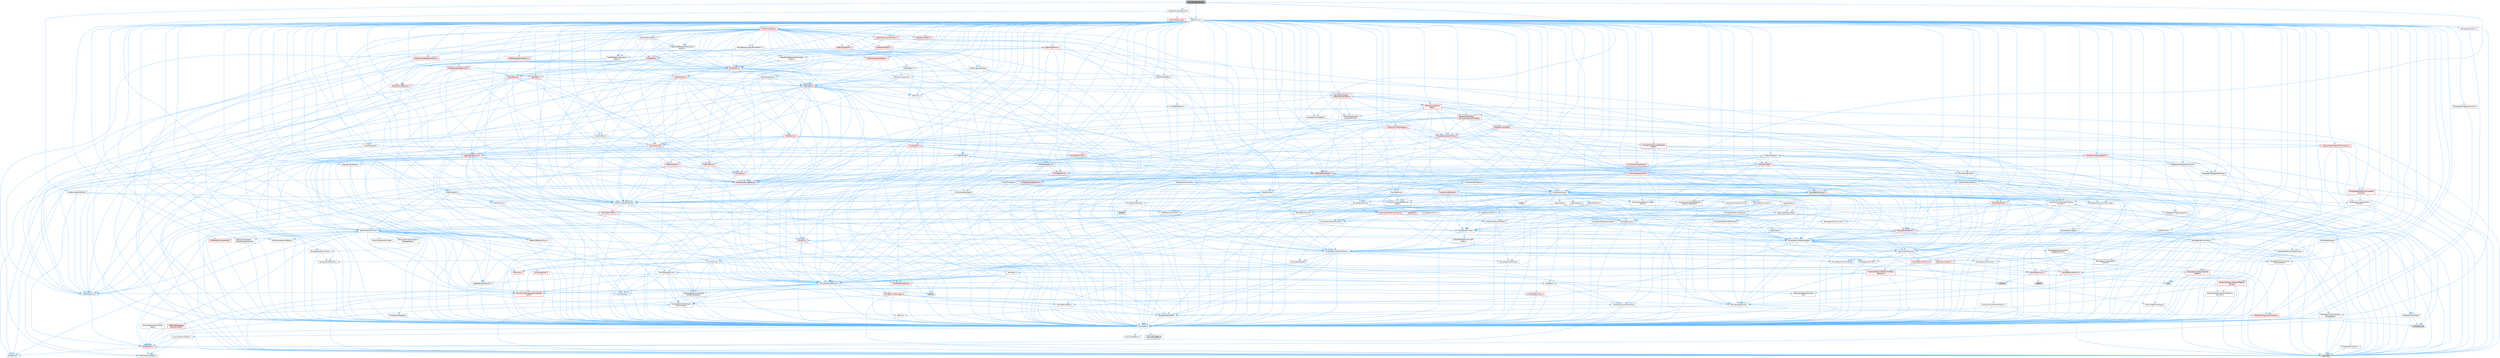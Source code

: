 digraph "PriorityOrderPoints.h"
{
 // INTERACTIVE_SVG=YES
 // LATEX_PDF_SIZE
  bgcolor="transparent";
  edge [fontname=Helvetica,fontsize=10,labelfontname=Helvetica,labelfontsize=10];
  node [fontname=Helvetica,fontsize=10,shape=box,height=0.2,width=0.4];
  Node1 [id="Node000001",label="PriorityOrderPoints.h",height=0.2,width=0.4,color="gray40", fillcolor="grey60", style="filled", fontcolor="black",tooltip=" "];
  Node1 -> Node2 [id="edge1_Node000001_Node000002",color="steelblue1",style="solid",tooltip=" "];
  Node2 [id="Node000002",label="Containers/Array.h",height=0.2,width=0.4,color="grey40", fillcolor="white", style="filled",URL="$df/dd0/Array_8h.html",tooltip=" "];
  Node2 -> Node3 [id="edge2_Node000002_Node000003",color="steelblue1",style="solid",tooltip=" "];
  Node3 [id="Node000003",label="CoreTypes.h",height=0.2,width=0.4,color="grey40", fillcolor="white", style="filled",URL="$dc/dec/CoreTypes_8h.html",tooltip=" "];
  Node3 -> Node4 [id="edge3_Node000003_Node000004",color="steelblue1",style="solid",tooltip=" "];
  Node4 [id="Node000004",label="HAL/Platform.h",height=0.2,width=0.4,color="red", fillcolor="#FFF0F0", style="filled",URL="$d9/dd0/Platform_8h.html",tooltip=" "];
  Node4 -> Node5 [id="edge4_Node000004_Node000005",color="steelblue1",style="solid",tooltip=" "];
  Node5 [id="Node000005",label="Misc/Build.h",height=0.2,width=0.4,color="grey40", fillcolor="white", style="filled",URL="$d3/dbb/Build_8h.html",tooltip=" "];
  Node4 -> Node7 [id="edge5_Node000004_Node000007",color="steelblue1",style="solid",tooltip=" "];
  Node7 [id="Node000007",label="type_traits",height=0.2,width=0.4,color="grey60", fillcolor="#E0E0E0", style="filled",tooltip=" "];
  Node4 -> Node8 [id="edge6_Node000004_Node000008",color="steelblue1",style="solid",tooltip=" "];
  Node8 [id="Node000008",label="PreprocessorHelpers.h",height=0.2,width=0.4,color="grey40", fillcolor="white", style="filled",URL="$db/ddb/PreprocessorHelpers_8h.html",tooltip=" "];
  Node3 -> Node14 [id="edge7_Node000003_Node000014",color="steelblue1",style="solid",tooltip=" "];
  Node14 [id="Node000014",label="ProfilingDebugging\l/UMemoryDefines.h",height=0.2,width=0.4,color="grey40", fillcolor="white", style="filled",URL="$d2/da2/UMemoryDefines_8h.html",tooltip=" "];
  Node3 -> Node15 [id="edge8_Node000003_Node000015",color="steelblue1",style="solid",tooltip=" "];
  Node15 [id="Node000015",label="Misc/CoreMiscDefines.h",height=0.2,width=0.4,color="grey40", fillcolor="white", style="filled",URL="$da/d38/CoreMiscDefines_8h.html",tooltip=" "];
  Node15 -> Node4 [id="edge9_Node000015_Node000004",color="steelblue1",style="solid",tooltip=" "];
  Node15 -> Node8 [id="edge10_Node000015_Node000008",color="steelblue1",style="solid",tooltip=" "];
  Node3 -> Node16 [id="edge11_Node000003_Node000016",color="steelblue1",style="solid",tooltip=" "];
  Node16 [id="Node000016",label="Misc/CoreDefines.h",height=0.2,width=0.4,color="grey40", fillcolor="white", style="filled",URL="$d3/dd2/CoreDefines_8h.html",tooltip=" "];
  Node2 -> Node17 [id="edge12_Node000002_Node000017",color="steelblue1",style="solid",tooltip=" "];
  Node17 [id="Node000017",label="Misc/AssertionMacros.h",height=0.2,width=0.4,color="grey40", fillcolor="white", style="filled",URL="$d0/dfa/AssertionMacros_8h.html",tooltip=" "];
  Node17 -> Node3 [id="edge13_Node000017_Node000003",color="steelblue1",style="solid",tooltip=" "];
  Node17 -> Node4 [id="edge14_Node000017_Node000004",color="steelblue1",style="solid",tooltip=" "];
  Node17 -> Node18 [id="edge15_Node000017_Node000018",color="steelblue1",style="solid",tooltip=" "];
  Node18 [id="Node000018",label="HAL/PlatformMisc.h",height=0.2,width=0.4,color="red", fillcolor="#FFF0F0", style="filled",URL="$d0/df5/PlatformMisc_8h.html",tooltip=" "];
  Node18 -> Node3 [id="edge16_Node000018_Node000003",color="steelblue1",style="solid",tooltip=" "];
  Node17 -> Node8 [id="edge17_Node000017_Node000008",color="steelblue1",style="solid",tooltip=" "];
  Node17 -> Node54 [id="edge18_Node000017_Node000054",color="steelblue1",style="solid",tooltip=" "];
  Node54 [id="Node000054",label="Templates/EnableIf.h",height=0.2,width=0.4,color="grey40", fillcolor="white", style="filled",URL="$d7/d60/EnableIf_8h.html",tooltip=" "];
  Node54 -> Node3 [id="edge19_Node000054_Node000003",color="steelblue1",style="solid",tooltip=" "];
  Node17 -> Node55 [id="edge20_Node000017_Node000055",color="steelblue1",style="solid",tooltip=" "];
  Node55 [id="Node000055",label="Templates/IsArrayOrRefOf\lTypeByPredicate.h",height=0.2,width=0.4,color="grey40", fillcolor="white", style="filled",URL="$d6/da1/IsArrayOrRefOfTypeByPredicate_8h.html",tooltip=" "];
  Node55 -> Node3 [id="edge21_Node000055_Node000003",color="steelblue1",style="solid",tooltip=" "];
  Node17 -> Node56 [id="edge22_Node000017_Node000056",color="steelblue1",style="solid",tooltip=" "];
  Node56 [id="Node000056",label="Templates/IsValidVariadic\lFunctionArg.h",height=0.2,width=0.4,color="grey40", fillcolor="white", style="filled",URL="$d0/dc8/IsValidVariadicFunctionArg_8h.html",tooltip=" "];
  Node56 -> Node3 [id="edge23_Node000056_Node000003",color="steelblue1",style="solid",tooltip=" "];
  Node56 -> Node57 [id="edge24_Node000056_Node000057",color="steelblue1",style="solid",tooltip=" "];
  Node57 [id="Node000057",label="IsEnum.h",height=0.2,width=0.4,color="grey40", fillcolor="white", style="filled",URL="$d4/de5/IsEnum_8h.html",tooltip=" "];
  Node56 -> Node7 [id="edge25_Node000056_Node000007",color="steelblue1",style="solid",tooltip=" "];
  Node17 -> Node58 [id="edge26_Node000017_Node000058",color="steelblue1",style="solid",tooltip=" "];
  Node58 [id="Node000058",label="Traits/IsCharEncodingCompatible\lWith.h",height=0.2,width=0.4,color="red", fillcolor="#FFF0F0", style="filled",URL="$df/dd1/IsCharEncodingCompatibleWith_8h.html",tooltip=" "];
  Node58 -> Node7 [id="edge27_Node000058_Node000007",color="steelblue1",style="solid",tooltip=" "];
  Node17 -> Node60 [id="edge28_Node000017_Node000060",color="steelblue1",style="solid",tooltip=" "];
  Node60 [id="Node000060",label="Misc/VarArgs.h",height=0.2,width=0.4,color="grey40", fillcolor="white", style="filled",URL="$d5/d6f/VarArgs_8h.html",tooltip=" "];
  Node60 -> Node3 [id="edge29_Node000060_Node000003",color="steelblue1",style="solid",tooltip=" "];
  Node17 -> Node61 [id="edge30_Node000017_Node000061",color="steelblue1",style="solid",tooltip=" "];
  Node61 [id="Node000061",label="String/FormatStringSan.h",height=0.2,width=0.4,color="red", fillcolor="#FFF0F0", style="filled",URL="$d3/d8b/FormatStringSan_8h.html",tooltip=" "];
  Node61 -> Node7 [id="edge31_Node000061_Node000007",color="steelblue1",style="solid",tooltip=" "];
  Node61 -> Node3 [id="edge32_Node000061_Node000003",color="steelblue1",style="solid",tooltip=" "];
  Node61 -> Node62 [id="edge33_Node000061_Node000062",color="steelblue1",style="solid",tooltip=" "];
  Node62 [id="Node000062",label="Templates/Requires.h",height=0.2,width=0.4,color="grey40", fillcolor="white", style="filled",URL="$dc/d96/Requires_8h.html",tooltip=" "];
  Node62 -> Node54 [id="edge34_Node000062_Node000054",color="steelblue1",style="solid",tooltip=" "];
  Node62 -> Node7 [id="edge35_Node000062_Node000007",color="steelblue1",style="solid",tooltip=" "];
  Node61 -> Node63 [id="edge36_Node000061_Node000063",color="steelblue1",style="solid",tooltip=" "];
  Node63 [id="Node000063",label="Templates/Identity.h",height=0.2,width=0.4,color="grey40", fillcolor="white", style="filled",URL="$d0/dd5/Identity_8h.html",tooltip=" "];
  Node61 -> Node56 [id="edge37_Node000061_Node000056",color="steelblue1",style="solid",tooltip=" "];
  Node61 -> Node26 [id="edge38_Node000061_Node000026",color="steelblue1",style="solid",tooltip=" "];
  Node26 [id="Node000026",label="Containers/ContainersFwd.h",height=0.2,width=0.4,color="grey40", fillcolor="white", style="filled",URL="$d4/d0a/ContainersFwd_8h.html",tooltip=" "];
  Node26 -> Node4 [id="edge39_Node000026_Node000004",color="steelblue1",style="solid",tooltip=" "];
  Node26 -> Node3 [id="edge40_Node000026_Node000003",color="steelblue1",style="solid",tooltip=" "];
  Node26 -> Node23 [id="edge41_Node000026_Node000023",color="steelblue1",style="solid",tooltip=" "];
  Node23 [id="Node000023",label="Traits/IsContiguousContainer.h",height=0.2,width=0.4,color="red", fillcolor="#FFF0F0", style="filled",URL="$d5/d3c/IsContiguousContainer_8h.html",tooltip=" "];
  Node23 -> Node3 [id="edge42_Node000023_Node000003",color="steelblue1",style="solid",tooltip=" "];
  Node23 -> Node22 [id="edge43_Node000023_Node000022",color="steelblue1",style="solid",tooltip=" "];
  Node22 [id="Node000022",label="initializer_list",height=0.2,width=0.4,color="grey60", fillcolor="#E0E0E0", style="filled",tooltip=" "];
  Node17 -> Node67 [id="edge44_Node000017_Node000067",color="steelblue1",style="solid",tooltip=" "];
  Node67 [id="Node000067",label="atomic",height=0.2,width=0.4,color="grey60", fillcolor="#E0E0E0", style="filled",tooltip=" "];
  Node2 -> Node68 [id="edge45_Node000002_Node000068",color="steelblue1",style="solid",tooltip=" "];
  Node68 [id="Node000068",label="Misc/IntrusiveUnsetOptional\lState.h",height=0.2,width=0.4,color="grey40", fillcolor="white", style="filled",URL="$d2/d0a/IntrusiveUnsetOptionalState_8h.html",tooltip=" "];
  Node68 -> Node69 [id="edge46_Node000068_Node000069",color="steelblue1",style="solid",tooltip=" "];
  Node69 [id="Node000069",label="Misc/OptionalFwd.h",height=0.2,width=0.4,color="grey40", fillcolor="white", style="filled",URL="$dc/d50/OptionalFwd_8h.html",tooltip=" "];
  Node2 -> Node70 [id="edge47_Node000002_Node000070",color="steelblue1",style="solid",tooltip=" "];
  Node70 [id="Node000070",label="Misc/ReverseIterate.h",height=0.2,width=0.4,color="grey40", fillcolor="white", style="filled",URL="$db/de3/ReverseIterate_8h.html",tooltip=" "];
  Node70 -> Node4 [id="edge48_Node000070_Node000004",color="steelblue1",style="solid",tooltip=" "];
  Node70 -> Node71 [id="edge49_Node000070_Node000071",color="steelblue1",style="solid",tooltip=" "];
  Node71 [id="Node000071",label="iterator",height=0.2,width=0.4,color="grey60", fillcolor="#E0E0E0", style="filled",tooltip=" "];
  Node2 -> Node72 [id="edge50_Node000002_Node000072",color="steelblue1",style="solid",tooltip=" "];
  Node72 [id="Node000072",label="HAL/UnrealMemory.h",height=0.2,width=0.4,color="grey40", fillcolor="white", style="filled",URL="$d9/d96/UnrealMemory_8h.html",tooltip=" "];
  Node72 -> Node3 [id="edge51_Node000072_Node000003",color="steelblue1",style="solid",tooltip=" "];
  Node72 -> Node73 [id="edge52_Node000072_Node000073",color="steelblue1",style="solid",tooltip=" "];
  Node73 [id="Node000073",label="GenericPlatform/GenericPlatform\lMemory.h",height=0.2,width=0.4,color="red", fillcolor="#FFF0F0", style="filled",URL="$dd/d22/GenericPlatformMemory_8h.html",tooltip=" "];
  Node73 -> Node25 [id="edge53_Node000073_Node000025",color="steelblue1",style="solid",tooltip=" "];
  Node25 [id="Node000025",label="CoreFwd.h",height=0.2,width=0.4,color="grey40", fillcolor="white", style="filled",URL="$d1/d1e/CoreFwd_8h.html",tooltip=" "];
  Node25 -> Node3 [id="edge54_Node000025_Node000003",color="steelblue1",style="solid",tooltip=" "];
  Node25 -> Node26 [id="edge55_Node000025_Node000026",color="steelblue1",style="solid",tooltip=" "];
  Node25 -> Node27 [id="edge56_Node000025_Node000027",color="steelblue1",style="solid",tooltip=" "];
  Node27 [id="Node000027",label="Math/MathFwd.h",height=0.2,width=0.4,color="grey40", fillcolor="white", style="filled",URL="$d2/d10/MathFwd_8h.html",tooltip=" "];
  Node27 -> Node4 [id="edge57_Node000027_Node000004",color="steelblue1",style="solid",tooltip=" "];
  Node25 -> Node28 [id="edge58_Node000025_Node000028",color="steelblue1",style="solid",tooltip=" "];
  Node28 [id="Node000028",label="UObject/UObjectHierarchy\lFwd.h",height=0.2,width=0.4,color="grey40", fillcolor="white", style="filled",URL="$d3/d13/UObjectHierarchyFwd_8h.html",tooltip=" "];
  Node73 -> Node3 [id="edge59_Node000073_Node000003",color="steelblue1",style="solid",tooltip=" "];
  Node73 -> Node74 [id="edge60_Node000073_Node000074",color="steelblue1",style="solid",tooltip=" "];
  Node74 [id="Node000074",label="HAL/PlatformString.h",height=0.2,width=0.4,color="red", fillcolor="#FFF0F0", style="filled",URL="$db/db5/PlatformString_8h.html",tooltip=" "];
  Node74 -> Node3 [id="edge61_Node000074_Node000003",color="steelblue1",style="solid",tooltip=" "];
  Node73 -> Node32 [id="edge62_Node000073_Node000032",color="steelblue1",style="solid",tooltip=" "];
  Node32 [id="Node000032",label="wchar.h",height=0.2,width=0.4,color="grey60", fillcolor="#E0E0E0", style="filled",tooltip=" "];
  Node72 -> Node76 [id="edge63_Node000072_Node000076",color="steelblue1",style="solid",tooltip=" "];
  Node76 [id="Node000076",label="HAL/MemoryBase.h",height=0.2,width=0.4,color="red", fillcolor="#FFF0F0", style="filled",URL="$d6/d9f/MemoryBase_8h.html",tooltip=" "];
  Node76 -> Node3 [id="edge64_Node000076_Node000003",color="steelblue1",style="solid",tooltip=" "];
  Node76 -> Node47 [id="edge65_Node000076_Node000047",color="steelblue1",style="solid",tooltip=" "];
  Node47 [id="Node000047",label="HAL/PlatformAtomics.h",height=0.2,width=0.4,color="red", fillcolor="#FFF0F0", style="filled",URL="$d3/d36/PlatformAtomics_8h.html",tooltip=" "];
  Node47 -> Node3 [id="edge66_Node000047_Node000003",color="steelblue1",style="solid",tooltip=" "];
  Node76 -> Node30 [id="edge67_Node000076_Node000030",color="steelblue1",style="solid",tooltip=" "];
  Node30 [id="Node000030",label="HAL/PlatformCrt.h",height=0.2,width=0.4,color="red", fillcolor="#FFF0F0", style="filled",URL="$d8/d75/PlatformCrt_8h.html",tooltip=" "];
  Node30 -> Node31 [id="edge68_Node000030_Node000031",color="steelblue1",style="solid",tooltip=" "];
  Node31 [id="Node000031",label="new",height=0.2,width=0.4,color="grey60", fillcolor="#E0E0E0", style="filled",tooltip=" "];
  Node30 -> Node32 [id="edge69_Node000030_Node000032",color="steelblue1",style="solid",tooltip=" "];
  Node30 -> Node33 [id="edge70_Node000030_Node000033",color="steelblue1",style="solid",tooltip=" "];
  Node33 [id="Node000033",label="stddef.h",height=0.2,width=0.4,color="grey60", fillcolor="#E0E0E0", style="filled",tooltip=" "];
  Node76 -> Node77 [id="edge71_Node000076_Node000077",color="steelblue1",style="solid",tooltip=" "];
  Node77 [id="Node000077",label="Misc/Exec.h",height=0.2,width=0.4,color="grey40", fillcolor="white", style="filled",URL="$de/ddb/Exec_8h.html",tooltip=" "];
  Node77 -> Node3 [id="edge72_Node000077_Node000003",color="steelblue1",style="solid",tooltip=" "];
  Node77 -> Node17 [id="edge73_Node000077_Node000017",color="steelblue1",style="solid",tooltip=" "];
  Node76 -> Node78 [id="edge74_Node000076_Node000078",color="steelblue1",style="solid",tooltip=" "];
  Node78 [id="Node000078",label="Misc/OutputDevice.h",height=0.2,width=0.4,color="grey40", fillcolor="white", style="filled",URL="$d7/d32/OutputDevice_8h.html",tooltip=" "];
  Node78 -> Node25 [id="edge75_Node000078_Node000025",color="steelblue1",style="solid",tooltip=" "];
  Node78 -> Node3 [id="edge76_Node000078_Node000003",color="steelblue1",style="solid",tooltip=" "];
  Node78 -> Node79 [id="edge77_Node000078_Node000079",color="steelblue1",style="solid",tooltip=" "];
  Node79 [id="Node000079",label="Logging/LogVerbosity.h",height=0.2,width=0.4,color="grey40", fillcolor="white", style="filled",URL="$d2/d8f/LogVerbosity_8h.html",tooltip=" "];
  Node79 -> Node3 [id="edge78_Node000079_Node000003",color="steelblue1",style="solid",tooltip=" "];
  Node78 -> Node60 [id="edge79_Node000078_Node000060",color="steelblue1",style="solid",tooltip=" "];
  Node78 -> Node55 [id="edge80_Node000078_Node000055",color="steelblue1",style="solid",tooltip=" "];
  Node78 -> Node56 [id="edge81_Node000078_Node000056",color="steelblue1",style="solid",tooltip=" "];
  Node78 -> Node58 [id="edge82_Node000078_Node000058",color="steelblue1",style="solid",tooltip=" "];
  Node72 -> Node89 [id="edge83_Node000072_Node000089",color="steelblue1",style="solid",tooltip=" "];
  Node89 [id="Node000089",label="HAL/PlatformMemory.h",height=0.2,width=0.4,color="red", fillcolor="#FFF0F0", style="filled",URL="$de/d68/PlatformMemory_8h.html",tooltip=" "];
  Node89 -> Node3 [id="edge84_Node000089_Node000003",color="steelblue1",style="solid",tooltip=" "];
  Node89 -> Node73 [id="edge85_Node000089_Node000073",color="steelblue1",style="solid",tooltip=" "];
  Node72 -> Node91 [id="edge86_Node000072_Node000091",color="steelblue1",style="solid",tooltip=" "];
  Node91 [id="Node000091",label="ProfilingDebugging\l/MemoryTrace.h",height=0.2,width=0.4,color="red", fillcolor="#FFF0F0", style="filled",URL="$da/dd7/MemoryTrace_8h.html",tooltip=" "];
  Node91 -> Node4 [id="edge87_Node000091_Node000004",color="steelblue1",style="solid",tooltip=" "];
  Node72 -> Node92 [id="edge88_Node000072_Node000092",color="steelblue1",style="solid",tooltip=" "];
  Node92 [id="Node000092",label="Templates/IsPointer.h",height=0.2,width=0.4,color="grey40", fillcolor="white", style="filled",URL="$d7/d05/IsPointer_8h.html",tooltip=" "];
  Node92 -> Node3 [id="edge89_Node000092_Node000003",color="steelblue1",style="solid",tooltip=" "];
  Node2 -> Node93 [id="edge90_Node000002_Node000093",color="steelblue1",style="solid",tooltip=" "];
  Node93 [id="Node000093",label="Templates/UnrealTypeTraits.h",height=0.2,width=0.4,color="grey40", fillcolor="white", style="filled",URL="$d2/d2d/UnrealTypeTraits_8h.html",tooltip=" "];
  Node93 -> Node3 [id="edge91_Node000093_Node000003",color="steelblue1",style="solid",tooltip=" "];
  Node93 -> Node92 [id="edge92_Node000093_Node000092",color="steelblue1",style="solid",tooltip=" "];
  Node93 -> Node17 [id="edge93_Node000093_Node000017",color="steelblue1",style="solid",tooltip=" "];
  Node93 -> Node85 [id="edge94_Node000093_Node000085",color="steelblue1",style="solid",tooltip=" "];
  Node85 [id="Node000085",label="Templates/AndOrNot.h",height=0.2,width=0.4,color="grey40", fillcolor="white", style="filled",URL="$db/d0a/AndOrNot_8h.html",tooltip=" "];
  Node85 -> Node3 [id="edge95_Node000085_Node000003",color="steelblue1",style="solid",tooltip=" "];
  Node93 -> Node54 [id="edge96_Node000093_Node000054",color="steelblue1",style="solid",tooltip=" "];
  Node93 -> Node94 [id="edge97_Node000093_Node000094",color="steelblue1",style="solid",tooltip=" "];
  Node94 [id="Node000094",label="Templates/IsArithmetic.h",height=0.2,width=0.4,color="grey40", fillcolor="white", style="filled",URL="$d2/d5d/IsArithmetic_8h.html",tooltip=" "];
  Node94 -> Node3 [id="edge98_Node000094_Node000003",color="steelblue1",style="solid",tooltip=" "];
  Node93 -> Node57 [id="edge99_Node000093_Node000057",color="steelblue1",style="solid",tooltip=" "];
  Node93 -> Node95 [id="edge100_Node000093_Node000095",color="steelblue1",style="solid",tooltip=" "];
  Node95 [id="Node000095",label="Templates/Models.h",height=0.2,width=0.4,color="grey40", fillcolor="white", style="filled",URL="$d3/d0c/Models_8h.html",tooltip=" "];
  Node95 -> Node63 [id="edge101_Node000095_Node000063",color="steelblue1",style="solid",tooltip=" "];
  Node93 -> Node96 [id="edge102_Node000093_Node000096",color="steelblue1",style="solid",tooltip=" "];
  Node96 [id="Node000096",label="Templates/IsPODType.h",height=0.2,width=0.4,color="grey40", fillcolor="white", style="filled",URL="$d7/db1/IsPODType_8h.html",tooltip=" "];
  Node96 -> Node3 [id="edge103_Node000096_Node000003",color="steelblue1",style="solid",tooltip=" "];
  Node93 -> Node97 [id="edge104_Node000093_Node000097",color="steelblue1",style="solid",tooltip=" "];
  Node97 [id="Node000097",label="Templates/IsUECoreType.h",height=0.2,width=0.4,color="grey40", fillcolor="white", style="filled",URL="$d1/db8/IsUECoreType_8h.html",tooltip=" "];
  Node97 -> Node3 [id="edge105_Node000097_Node000003",color="steelblue1",style="solid",tooltip=" "];
  Node97 -> Node7 [id="edge106_Node000097_Node000007",color="steelblue1",style="solid",tooltip=" "];
  Node93 -> Node86 [id="edge107_Node000093_Node000086",color="steelblue1",style="solid",tooltip=" "];
  Node86 [id="Node000086",label="Templates/IsTriviallyCopy\lConstructible.h",height=0.2,width=0.4,color="grey40", fillcolor="white", style="filled",URL="$d3/d78/IsTriviallyCopyConstructible_8h.html",tooltip=" "];
  Node86 -> Node3 [id="edge108_Node000086_Node000003",color="steelblue1",style="solid",tooltip=" "];
  Node86 -> Node7 [id="edge109_Node000086_Node000007",color="steelblue1",style="solid",tooltip=" "];
  Node2 -> Node98 [id="edge110_Node000002_Node000098",color="steelblue1",style="solid",tooltip=" "];
  Node98 [id="Node000098",label="Templates/UnrealTemplate.h",height=0.2,width=0.4,color="grey40", fillcolor="white", style="filled",URL="$d4/d24/UnrealTemplate_8h.html",tooltip=" "];
  Node98 -> Node3 [id="edge111_Node000098_Node000003",color="steelblue1",style="solid",tooltip=" "];
  Node98 -> Node92 [id="edge112_Node000098_Node000092",color="steelblue1",style="solid",tooltip=" "];
  Node98 -> Node72 [id="edge113_Node000098_Node000072",color="steelblue1",style="solid",tooltip=" "];
  Node98 -> Node99 [id="edge114_Node000098_Node000099",color="steelblue1",style="solid",tooltip=" "];
  Node99 [id="Node000099",label="Templates/CopyQualifiers\lAndRefsFromTo.h",height=0.2,width=0.4,color="grey40", fillcolor="white", style="filled",URL="$d3/db3/CopyQualifiersAndRefsFromTo_8h.html",tooltip=" "];
  Node99 -> Node100 [id="edge115_Node000099_Node000100",color="steelblue1",style="solid",tooltip=" "];
  Node100 [id="Node000100",label="Templates/CopyQualifiers\lFromTo.h",height=0.2,width=0.4,color="grey40", fillcolor="white", style="filled",URL="$d5/db4/CopyQualifiersFromTo_8h.html",tooltip=" "];
  Node98 -> Node93 [id="edge116_Node000098_Node000093",color="steelblue1",style="solid",tooltip=" "];
  Node98 -> Node101 [id="edge117_Node000098_Node000101",color="steelblue1",style="solid",tooltip=" "];
  Node101 [id="Node000101",label="Templates/RemoveReference.h",height=0.2,width=0.4,color="grey40", fillcolor="white", style="filled",URL="$da/dbe/RemoveReference_8h.html",tooltip=" "];
  Node101 -> Node3 [id="edge118_Node000101_Node000003",color="steelblue1",style="solid",tooltip=" "];
  Node98 -> Node62 [id="edge119_Node000098_Node000062",color="steelblue1",style="solid",tooltip=" "];
  Node98 -> Node102 [id="edge120_Node000098_Node000102",color="steelblue1",style="solid",tooltip=" "];
  Node102 [id="Node000102",label="Templates/TypeCompatible\lBytes.h",height=0.2,width=0.4,color="red", fillcolor="#FFF0F0", style="filled",URL="$df/d0a/TypeCompatibleBytes_8h.html",tooltip=" "];
  Node102 -> Node3 [id="edge121_Node000102_Node000003",color="steelblue1",style="solid",tooltip=" "];
  Node102 -> Node31 [id="edge122_Node000102_Node000031",color="steelblue1",style="solid",tooltip=" "];
  Node102 -> Node7 [id="edge123_Node000102_Node000007",color="steelblue1",style="solid",tooltip=" "];
  Node98 -> Node63 [id="edge124_Node000098_Node000063",color="steelblue1",style="solid",tooltip=" "];
  Node98 -> Node23 [id="edge125_Node000098_Node000023",color="steelblue1",style="solid",tooltip=" "];
  Node98 -> Node103 [id="edge126_Node000098_Node000103",color="steelblue1",style="solid",tooltip=" "];
  Node103 [id="Node000103",label="Traits/UseBitwiseSwap.h",height=0.2,width=0.4,color="grey40", fillcolor="white", style="filled",URL="$db/df3/UseBitwiseSwap_8h.html",tooltip=" "];
  Node103 -> Node3 [id="edge127_Node000103_Node000003",color="steelblue1",style="solid",tooltip=" "];
  Node103 -> Node7 [id="edge128_Node000103_Node000007",color="steelblue1",style="solid",tooltip=" "];
  Node98 -> Node7 [id="edge129_Node000098_Node000007",color="steelblue1",style="solid",tooltip=" "];
  Node2 -> Node104 [id="edge130_Node000002_Node000104",color="steelblue1",style="solid",tooltip=" "];
  Node104 [id="Node000104",label="Containers/AllowShrinking.h",height=0.2,width=0.4,color="grey40", fillcolor="white", style="filled",URL="$d7/d1a/AllowShrinking_8h.html",tooltip=" "];
  Node104 -> Node3 [id="edge131_Node000104_Node000003",color="steelblue1",style="solid",tooltip=" "];
  Node2 -> Node105 [id="edge132_Node000002_Node000105",color="steelblue1",style="solid",tooltip=" "];
  Node105 [id="Node000105",label="Containers/ContainerAllocation\lPolicies.h",height=0.2,width=0.4,color="grey40", fillcolor="white", style="filled",URL="$d7/dff/ContainerAllocationPolicies_8h.html",tooltip=" "];
  Node105 -> Node3 [id="edge133_Node000105_Node000003",color="steelblue1",style="solid",tooltip=" "];
  Node105 -> Node106 [id="edge134_Node000105_Node000106",color="steelblue1",style="solid",tooltip=" "];
  Node106 [id="Node000106",label="Containers/ContainerHelpers.h",height=0.2,width=0.4,color="grey40", fillcolor="white", style="filled",URL="$d7/d33/ContainerHelpers_8h.html",tooltip=" "];
  Node106 -> Node3 [id="edge135_Node000106_Node000003",color="steelblue1",style="solid",tooltip=" "];
  Node105 -> Node105 [id="edge136_Node000105_Node000105",color="steelblue1",style="solid",tooltip=" "];
  Node105 -> Node107 [id="edge137_Node000105_Node000107",color="steelblue1",style="solid",tooltip=" "];
  Node107 [id="Node000107",label="HAL/PlatformMath.h",height=0.2,width=0.4,color="red", fillcolor="#FFF0F0", style="filled",URL="$dc/d53/PlatformMath_8h.html",tooltip=" "];
  Node107 -> Node3 [id="edge138_Node000107_Node000003",color="steelblue1",style="solid",tooltip=" "];
  Node105 -> Node72 [id="edge139_Node000105_Node000072",color="steelblue1",style="solid",tooltip=" "];
  Node105 -> Node40 [id="edge140_Node000105_Node000040",color="steelblue1",style="solid",tooltip=" "];
  Node40 [id="Node000040",label="Math/NumericLimits.h",height=0.2,width=0.4,color="grey40", fillcolor="white", style="filled",URL="$df/d1b/NumericLimits_8h.html",tooltip=" "];
  Node40 -> Node3 [id="edge141_Node000040_Node000003",color="steelblue1",style="solid",tooltip=" "];
  Node105 -> Node17 [id="edge142_Node000105_Node000017",color="steelblue1",style="solid",tooltip=" "];
  Node105 -> Node115 [id="edge143_Node000105_Node000115",color="steelblue1",style="solid",tooltip=" "];
  Node115 [id="Node000115",label="Templates/IsPolymorphic.h",height=0.2,width=0.4,color="grey40", fillcolor="white", style="filled",URL="$dc/d20/IsPolymorphic_8h.html",tooltip=" "];
  Node105 -> Node116 [id="edge144_Node000105_Node000116",color="steelblue1",style="solid",tooltip=" "];
  Node116 [id="Node000116",label="Templates/MemoryOps.h",height=0.2,width=0.4,color="grey40", fillcolor="white", style="filled",URL="$db/dea/MemoryOps_8h.html",tooltip=" "];
  Node116 -> Node3 [id="edge145_Node000116_Node000003",color="steelblue1",style="solid",tooltip=" "];
  Node116 -> Node72 [id="edge146_Node000116_Node000072",color="steelblue1",style="solid",tooltip=" "];
  Node116 -> Node87 [id="edge147_Node000116_Node000087",color="steelblue1",style="solid",tooltip=" "];
  Node87 [id="Node000087",label="Templates/IsTriviallyCopy\lAssignable.h",height=0.2,width=0.4,color="grey40", fillcolor="white", style="filled",URL="$d2/df2/IsTriviallyCopyAssignable_8h.html",tooltip=" "];
  Node87 -> Node3 [id="edge148_Node000087_Node000003",color="steelblue1",style="solid",tooltip=" "];
  Node87 -> Node7 [id="edge149_Node000087_Node000007",color="steelblue1",style="solid",tooltip=" "];
  Node116 -> Node86 [id="edge150_Node000116_Node000086",color="steelblue1",style="solid",tooltip=" "];
  Node116 -> Node62 [id="edge151_Node000116_Node000062",color="steelblue1",style="solid",tooltip=" "];
  Node116 -> Node93 [id="edge152_Node000116_Node000093",color="steelblue1",style="solid",tooltip=" "];
  Node116 -> Node103 [id="edge153_Node000116_Node000103",color="steelblue1",style="solid",tooltip=" "];
  Node116 -> Node31 [id="edge154_Node000116_Node000031",color="steelblue1",style="solid",tooltip=" "];
  Node116 -> Node7 [id="edge155_Node000116_Node000007",color="steelblue1",style="solid",tooltip=" "];
  Node105 -> Node102 [id="edge156_Node000105_Node000102",color="steelblue1",style="solid",tooltip=" "];
  Node105 -> Node7 [id="edge157_Node000105_Node000007",color="steelblue1",style="solid",tooltip=" "];
  Node2 -> Node117 [id="edge158_Node000002_Node000117",color="steelblue1",style="solid",tooltip=" "];
  Node117 [id="Node000117",label="Containers/ContainerElement\lTypeCompatibility.h",height=0.2,width=0.4,color="grey40", fillcolor="white", style="filled",URL="$df/ddf/ContainerElementTypeCompatibility_8h.html",tooltip=" "];
  Node117 -> Node3 [id="edge159_Node000117_Node000003",color="steelblue1",style="solid",tooltip=" "];
  Node117 -> Node93 [id="edge160_Node000117_Node000093",color="steelblue1",style="solid",tooltip=" "];
  Node2 -> Node118 [id="edge161_Node000002_Node000118",color="steelblue1",style="solid",tooltip=" "];
  Node118 [id="Node000118",label="Serialization/Archive.h",height=0.2,width=0.4,color="grey40", fillcolor="white", style="filled",URL="$d7/d3b/Archive_8h.html",tooltip=" "];
  Node118 -> Node25 [id="edge162_Node000118_Node000025",color="steelblue1",style="solid",tooltip=" "];
  Node118 -> Node3 [id="edge163_Node000118_Node000003",color="steelblue1",style="solid",tooltip=" "];
  Node118 -> Node119 [id="edge164_Node000118_Node000119",color="steelblue1",style="solid",tooltip=" "];
  Node119 [id="Node000119",label="HAL/PlatformProperties.h",height=0.2,width=0.4,color="red", fillcolor="#FFF0F0", style="filled",URL="$d9/db0/PlatformProperties_8h.html",tooltip=" "];
  Node119 -> Node3 [id="edge165_Node000119_Node000003",color="steelblue1",style="solid",tooltip=" "];
  Node118 -> Node122 [id="edge166_Node000118_Node000122",color="steelblue1",style="solid",tooltip=" "];
  Node122 [id="Node000122",label="Internationalization\l/TextNamespaceFwd.h",height=0.2,width=0.4,color="grey40", fillcolor="white", style="filled",URL="$d8/d97/TextNamespaceFwd_8h.html",tooltip=" "];
  Node122 -> Node3 [id="edge167_Node000122_Node000003",color="steelblue1",style="solid",tooltip=" "];
  Node118 -> Node27 [id="edge168_Node000118_Node000027",color="steelblue1",style="solid",tooltip=" "];
  Node118 -> Node17 [id="edge169_Node000118_Node000017",color="steelblue1",style="solid",tooltip=" "];
  Node118 -> Node5 [id="edge170_Node000118_Node000005",color="steelblue1",style="solid",tooltip=" "];
  Node118 -> Node41 [id="edge171_Node000118_Node000041",color="steelblue1",style="solid",tooltip=" "];
  Node41 [id="Node000041",label="Misc/CompressionFlags.h",height=0.2,width=0.4,color="grey40", fillcolor="white", style="filled",URL="$d9/d76/CompressionFlags_8h.html",tooltip=" "];
  Node118 -> Node123 [id="edge172_Node000118_Node000123",color="steelblue1",style="solid",tooltip=" "];
  Node123 [id="Node000123",label="Misc/EngineVersionBase.h",height=0.2,width=0.4,color="grey40", fillcolor="white", style="filled",URL="$d5/d2b/EngineVersionBase_8h.html",tooltip=" "];
  Node123 -> Node3 [id="edge173_Node000123_Node000003",color="steelblue1",style="solid",tooltip=" "];
  Node118 -> Node60 [id="edge174_Node000118_Node000060",color="steelblue1",style="solid",tooltip=" "];
  Node118 -> Node124 [id="edge175_Node000118_Node000124",color="steelblue1",style="solid",tooltip=" "];
  Node124 [id="Node000124",label="Serialization/ArchiveCook\lData.h",height=0.2,width=0.4,color="grey40", fillcolor="white", style="filled",URL="$dc/db6/ArchiveCookData_8h.html",tooltip=" "];
  Node124 -> Node4 [id="edge176_Node000124_Node000004",color="steelblue1",style="solid",tooltip=" "];
  Node118 -> Node125 [id="edge177_Node000118_Node000125",color="steelblue1",style="solid",tooltip=" "];
  Node125 [id="Node000125",label="Serialization/ArchiveSave\lPackageData.h",height=0.2,width=0.4,color="grey40", fillcolor="white", style="filled",URL="$d1/d37/ArchiveSavePackageData_8h.html",tooltip=" "];
  Node118 -> Node54 [id="edge178_Node000118_Node000054",color="steelblue1",style="solid",tooltip=" "];
  Node118 -> Node55 [id="edge179_Node000118_Node000055",color="steelblue1",style="solid",tooltip=" "];
  Node118 -> Node126 [id="edge180_Node000118_Node000126",color="steelblue1",style="solid",tooltip=" "];
  Node126 [id="Node000126",label="Templates/IsEnumClass.h",height=0.2,width=0.4,color="grey40", fillcolor="white", style="filled",URL="$d7/d15/IsEnumClass_8h.html",tooltip=" "];
  Node126 -> Node3 [id="edge181_Node000126_Node000003",color="steelblue1",style="solid",tooltip=" "];
  Node126 -> Node85 [id="edge182_Node000126_Node000085",color="steelblue1",style="solid",tooltip=" "];
  Node118 -> Node112 [id="edge183_Node000118_Node000112",color="steelblue1",style="solid",tooltip=" "];
  Node112 [id="Node000112",label="Templates/IsSigned.h",height=0.2,width=0.4,color="grey40", fillcolor="white", style="filled",URL="$d8/dd8/IsSigned_8h.html",tooltip=" "];
  Node112 -> Node3 [id="edge184_Node000112_Node000003",color="steelblue1",style="solid",tooltip=" "];
  Node118 -> Node56 [id="edge185_Node000118_Node000056",color="steelblue1",style="solid",tooltip=" "];
  Node118 -> Node98 [id="edge186_Node000118_Node000098",color="steelblue1",style="solid",tooltip=" "];
  Node118 -> Node58 [id="edge187_Node000118_Node000058",color="steelblue1",style="solid",tooltip=" "];
  Node118 -> Node127 [id="edge188_Node000118_Node000127",color="steelblue1",style="solid",tooltip=" "];
  Node127 [id="Node000127",label="UObject/ObjectVersion.h",height=0.2,width=0.4,color="grey40", fillcolor="white", style="filled",URL="$da/d63/ObjectVersion_8h.html",tooltip=" "];
  Node127 -> Node3 [id="edge189_Node000127_Node000003",color="steelblue1",style="solid",tooltip=" "];
  Node2 -> Node128 [id="edge190_Node000002_Node000128",color="steelblue1",style="solid",tooltip=" "];
  Node128 [id="Node000128",label="Serialization/MemoryImage\lWriter.h",height=0.2,width=0.4,color="grey40", fillcolor="white", style="filled",URL="$d0/d08/MemoryImageWriter_8h.html",tooltip=" "];
  Node128 -> Node3 [id="edge191_Node000128_Node000003",color="steelblue1",style="solid",tooltip=" "];
  Node128 -> Node129 [id="edge192_Node000128_Node000129",color="steelblue1",style="solid",tooltip=" "];
  Node129 [id="Node000129",label="Serialization/MemoryLayout.h",height=0.2,width=0.4,color="red", fillcolor="#FFF0F0", style="filled",URL="$d7/d66/MemoryLayout_8h.html",tooltip=" "];
  Node129 -> Node132 [id="edge193_Node000129_Node000132",color="steelblue1",style="solid",tooltip=" "];
  Node132 [id="Node000132",label="Containers/EnumAsByte.h",height=0.2,width=0.4,color="grey40", fillcolor="white", style="filled",URL="$d6/d9a/EnumAsByte_8h.html",tooltip=" "];
  Node132 -> Node3 [id="edge194_Node000132_Node000003",color="steelblue1",style="solid",tooltip=" "];
  Node132 -> Node96 [id="edge195_Node000132_Node000096",color="steelblue1",style="solid",tooltip=" "];
  Node132 -> Node133 [id="edge196_Node000132_Node000133",color="steelblue1",style="solid",tooltip=" "];
  Node133 [id="Node000133",label="Templates/TypeHash.h",height=0.2,width=0.4,color="red", fillcolor="#FFF0F0", style="filled",URL="$d1/d62/TypeHash_8h.html",tooltip=" "];
  Node133 -> Node3 [id="edge197_Node000133_Node000003",color="steelblue1",style="solid",tooltip=" "];
  Node133 -> Node62 [id="edge198_Node000133_Node000062",color="steelblue1",style="solid",tooltip=" "];
  Node133 -> Node134 [id="edge199_Node000133_Node000134",color="steelblue1",style="solid",tooltip=" "];
  Node134 [id="Node000134",label="Misc/Crc.h",height=0.2,width=0.4,color="red", fillcolor="#FFF0F0", style="filled",URL="$d4/dd2/Crc_8h.html",tooltip=" "];
  Node134 -> Node3 [id="edge200_Node000134_Node000003",color="steelblue1",style="solid",tooltip=" "];
  Node134 -> Node74 [id="edge201_Node000134_Node000074",color="steelblue1",style="solid",tooltip=" "];
  Node134 -> Node17 [id="edge202_Node000134_Node000017",color="steelblue1",style="solid",tooltip=" "];
  Node134 -> Node135 [id="edge203_Node000134_Node000135",color="steelblue1",style="solid",tooltip=" "];
  Node135 [id="Node000135",label="Misc/CString.h",height=0.2,width=0.4,color="grey40", fillcolor="white", style="filled",URL="$d2/d49/CString_8h.html",tooltip=" "];
  Node135 -> Node3 [id="edge204_Node000135_Node000003",color="steelblue1",style="solid",tooltip=" "];
  Node135 -> Node30 [id="edge205_Node000135_Node000030",color="steelblue1",style="solid",tooltip=" "];
  Node135 -> Node74 [id="edge206_Node000135_Node000074",color="steelblue1",style="solid",tooltip=" "];
  Node135 -> Node17 [id="edge207_Node000135_Node000017",color="steelblue1",style="solid",tooltip=" "];
  Node135 -> Node136 [id="edge208_Node000135_Node000136",color="steelblue1",style="solid",tooltip=" "];
  Node136 [id="Node000136",label="Misc/Char.h",height=0.2,width=0.4,color="red", fillcolor="#FFF0F0", style="filled",URL="$d0/d58/Char_8h.html",tooltip=" "];
  Node136 -> Node3 [id="edge209_Node000136_Node000003",color="steelblue1",style="solid",tooltip=" "];
  Node136 -> Node7 [id="edge210_Node000136_Node000007",color="steelblue1",style="solid",tooltip=" "];
  Node135 -> Node60 [id="edge211_Node000135_Node000060",color="steelblue1",style="solid",tooltip=" "];
  Node135 -> Node55 [id="edge212_Node000135_Node000055",color="steelblue1",style="solid",tooltip=" "];
  Node135 -> Node56 [id="edge213_Node000135_Node000056",color="steelblue1",style="solid",tooltip=" "];
  Node135 -> Node58 [id="edge214_Node000135_Node000058",color="steelblue1",style="solid",tooltip=" "];
  Node134 -> Node136 [id="edge215_Node000134_Node000136",color="steelblue1",style="solid",tooltip=" "];
  Node134 -> Node93 [id="edge216_Node000134_Node000093",color="steelblue1",style="solid",tooltip=" "];
  Node133 -> Node7 [id="edge217_Node000133_Node000007",color="steelblue1",style="solid",tooltip=" "];
  Node129 -> Node72 [id="edge218_Node000129_Node000072",color="steelblue1",style="solid",tooltip=" "];
  Node129 -> Node54 [id="edge219_Node000129_Node000054",color="steelblue1",style="solid",tooltip=" "];
  Node129 -> Node115 [id="edge220_Node000129_Node000115",color="steelblue1",style="solid",tooltip=" "];
  Node129 -> Node95 [id="edge221_Node000129_Node000095",color="steelblue1",style="solid",tooltip=" "];
  Node129 -> Node98 [id="edge222_Node000129_Node000098",color="steelblue1",style="solid",tooltip=" "];
  Node2 -> Node142 [id="edge223_Node000002_Node000142",color="steelblue1",style="solid",tooltip=" "];
  Node142 [id="Node000142",label="Algo/Heapify.h",height=0.2,width=0.4,color="grey40", fillcolor="white", style="filled",URL="$d0/d2a/Heapify_8h.html",tooltip=" "];
  Node142 -> Node143 [id="edge224_Node000142_Node000143",color="steelblue1",style="solid",tooltip=" "];
  Node143 [id="Node000143",label="Algo/Impl/BinaryHeap.h",height=0.2,width=0.4,color="grey40", fillcolor="white", style="filled",URL="$d7/da3/Algo_2Impl_2BinaryHeap_8h.html",tooltip=" "];
  Node143 -> Node144 [id="edge225_Node000143_Node000144",color="steelblue1",style="solid",tooltip=" "];
  Node144 [id="Node000144",label="Templates/Invoke.h",height=0.2,width=0.4,color="grey40", fillcolor="white", style="filled",URL="$d7/deb/Invoke_8h.html",tooltip=" "];
  Node144 -> Node3 [id="edge226_Node000144_Node000003",color="steelblue1",style="solid",tooltip=" "];
  Node144 -> Node145 [id="edge227_Node000144_Node000145",color="steelblue1",style="solid",tooltip=" "];
  Node145 [id="Node000145",label="Traits/MemberFunctionPtr\lOuter.h",height=0.2,width=0.4,color="grey40", fillcolor="white", style="filled",URL="$db/da7/MemberFunctionPtrOuter_8h.html",tooltip=" "];
  Node144 -> Node98 [id="edge228_Node000144_Node000098",color="steelblue1",style="solid",tooltip=" "];
  Node144 -> Node7 [id="edge229_Node000144_Node000007",color="steelblue1",style="solid",tooltip=" "];
  Node143 -> Node146 [id="edge230_Node000143_Node000146",color="steelblue1",style="solid",tooltip=" "];
  Node146 [id="Node000146",label="Templates/Projection.h",height=0.2,width=0.4,color="grey40", fillcolor="white", style="filled",URL="$d7/df0/Projection_8h.html",tooltip=" "];
  Node146 -> Node7 [id="edge231_Node000146_Node000007",color="steelblue1",style="solid",tooltip=" "];
  Node143 -> Node147 [id="edge232_Node000143_Node000147",color="steelblue1",style="solid",tooltip=" "];
  Node147 [id="Node000147",label="Templates/ReversePredicate.h",height=0.2,width=0.4,color="grey40", fillcolor="white", style="filled",URL="$d8/d28/ReversePredicate_8h.html",tooltip=" "];
  Node147 -> Node144 [id="edge233_Node000147_Node000144",color="steelblue1",style="solid",tooltip=" "];
  Node147 -> Node98 [id="edge234_Node000147_Node000098",color="steelblue1",style="solid",tooltip=" "];
  Node143 -> Node7 [id="edge235_Node000143_Node000007",color="steelblue1",style="solid",tooltip=" "];
  Node142 -> Node148 [id="edge236_Node000142_Node000148",color="steelblue1",style="solid",tooltip=" "];
  Node148 [id="Node000148",label="Templates/IdentityFunctor.h",height=0.2,width=0.4,color="grey40", fillcolor="white", style="filled",URL="$d7/d2e/IdentityFunctor_8h.html",tooltip=" "];
  Node148 -> Node4 [id="edge237_Node000148_Node000004",color="steelblue1",style="solid",tooltip=" "];
  Node142 -> Node144 [id="edge238_Node000142_Node000144",color="steelblue1",style="solid",tooltip=" "];
  Node142 -> Node149 [id="edge239_Node000142_Node000149",color="steelblue1",style="solid",tooltip=" "];
  Node149 [id="Node000149",label="Templates/Less.h",height=0.2,width=0.4,color="grey40", fillcolor="white", style="filled",URL="$de/dc8/Less_8h.html",tooltip=" "];
  Node149 -> Node3 [id="edge240_Node000149_Node000003",color="steelblue1",style="solid",tooltip=" "];
  Node149 -> Node98 [id="edge241_Node000149_Node000098",color="steelblue1",style="solid",tooltip=" "];
  Node142 -> Node98 [id="edge242_Node000142_Node000098",color="steelblue1",style="solid",tooltip=" "];
  Node2 -> Node150 [id="edge243_Node000002_Node000150",color="steelblue1",style="solid",tooltip=" "];
  Node150 [id="Node000150",label="Algo/HeapSort.h",height=0.2,width=0.4,color="grey40", fillcolor="white", style="filled",URL="$d3/d92/HeapSort_8h.html",tooltip=" "];
  Node150 -> Node143 [id="edge244_Node000150_Node000143",color="steelblue1",style="solid",tooltip=" "];
  Node150 -> Node148 [id="edge245_Node000150_Node000148",color="steelblue1",style="solid",tooltip=" "];
  Node150 -> Node149 [id="edge246_Node000150_Node000149",color="steelblue1",style="solid",tooltip=" "];
  Node150 -> Node98 [id="edge247_Node000150_Node000098",color="steelblue1",style="solid",tooltip=" "];
  Node2 -> Node151 [id="edge248_Node000002_Node000151",color="steelblue1",style="solid",tooltip=" "];
  Node151 [id="Node000151",label="Algo/IsHeap.h",height=0.2,width=0.4,color="grey40", fillcolor="white", style="filled",URL="$de/d32/IsHeap_8h.html",tooltip=" "];
  Node151 -> Node143 [id="edge249_Node000151_Node000143",color="steelblue1",style="solid",tooltip=" "];
  Node151 -> Node148 [id="edge250_Node000151_Node000148",color="steelblue1",style="solid",tooltip=" "];
  Node151 -> Node144 [id="edge251_Node000151_Node000144",color="steelblue1",style="solid",tooltip=" "];
  Node151 -> Node149 [id="edge252_Node000151_Node000149",color="steelblue1",style="solid",tooltip=" "];
  Node151 -> Node98 [id="edge253_Node000151_Node000098",color="steelblue1",style="solid",tooltip=" "];
  Node2 -> Node143 [id="edge254_Node000002_Node000143",color="steelblue1",style="solid",tooltip=" "];
  Node2 -> Node152 [id="edge255_Node000002_Node000152",color="steelblue1",style="solid",tooltip=" "];
  Node152 [id="Node000152",label="Algo/StableSort.h",height=0.2,width=0.4,color="grey40", fillcolor="white", style="filled",URL="$d7/d3c/StableSort_8h.html",tooltip=" "];
  Node152 -> Node153 [id="edge256_Node000152_Node000153",color="steelblue1",style="solid",tooltip=" "];
  Node153 [id="Node000153",label="Algo/BinarySearch.h",height=0.2,width=0.4,color="grey40", fillcolor="white", style="filled",URL="$db/db4/BinarySearch_8h.html",tooltip=" "];
  Node153 -> Node148 [id="edge257_Node000153_Node000148",color="steelblue1",style="solid",tooltip=" "];
  Node153 -> Node144 [id="edge258_Node000153_Node000144",color="steelblue1",style="solid",tooltip=" "];
  Node153 -> Node149 [id="edge259_Node000153_Node000149",color="steelblue1",style="solid",tooltip=" "];
  Node152 -> Node154 [id="edge260_Node000152_Node000154",color="steelblue1",style="solid",tooltip=" "];
  Node154 [id="Node000154",label="Algo/Rotate.h",height=0.2,width=0.4,color="grey40", fillcolor="white", style="filled",URL="$dd/da7/Rotate_8h.html",tooltip=" "];
  Node154 -> Node98 [id="edge261_Node000154_Node000098",color="steelblue1",style="solid",tooltip=" "];
  Node152 -> Node148 [id="edge262_Node000152_Node000148",color="steelblue1",style="solid",tooltip=" "];
  Node152 -> Node144 [id="edge263_Node000152_Node000144",color="steelblue1",style="solid",tooltip=" "];
  Node152 -> Node149 [id="edge264_Node000152_Node000149",color="steelblue1",style="solid",tooltip=" "];
  Node152 -> Node98 [id="edge265_Node000152_Node000098",color="steelblue1",style="solid",tooltip=" "];
  Node2 -> Node155 [id="edge266_Node000002_Node000155",color="steelblue1",style="solid",tooltip=" "];
  Node155 [id="Node000155",label="Concepts/GetTypeHashable.h",height=0.2,width=0.4,color="grey40", fillcolor="white", style="filled",URL="$d3/da2/GetTypeHashable_8h.html",tooltip=" "];
  Node155 -> Node3 [id="edge267_Node000155_Node000003",color="steelblue1",style="solid",tooltip=" "];
  Node155 -> Node133 [id="edge268_Node000155_Node000133",color="steelblue1",style="solid",tooltip=" "];
  Node2 -> Node148 [id="edge269_Node000002_Node000148",color="steelblue1",style="solid",tooltip=" "];
  Node2 -> Node144 [id="edge270_Node000002_Node000144",color="steelblue1",style="solid",tooltip=" "];
  Node2 -> Node149 [id="edge271_Node000002_Node000149",color="steelblue1",style="solid",tooltip=" "];
  Node2 -> Node156 [id="edge272_Node000002_Node000156",color="steelblue1",style="solid",tooltip=" "];
  Node156 [id="Node000156",label="Templates/LosesQualifiers\lFromTo.h",height=0.2,width=0.4,color="grey40", fillcolor="white", style="filled",URL="$d2/db3/LosesQualifiersFromTo_8h.html",tooltip=" "];
  Node156 -> Node100 [id="edge273_Node000156_Node000100",color="steelblue1",style="solid",tooltip=" "];
  Node156 -> Node7 [id="edge274_Node000156_Node000007",color="steelblue1",style="solid",tooltip=" "];
  Node2 -> Node62 [id="edge275_Node000002_Node000062",color="steelblue1",style="solid",tooltip=" "];
  Node2 -> Node157 [id="edge276_Node000002_Node000157",color="steelblue1",style="solid",tooltip=" "];
  Node157 [id="Node000157",label="Templates/Sorting.h",height=0.2,width=0.4,color="grey40", fillcolor="white", style="filled",URL="$d3/d9e/Sorting_8h.html",tooltip=" "];
  Node157 -> Node3 [id="edge277_Node000157_Node000003",color="steelblue1",style="solid",tooltip=" "];
  Node157 -> Node153 [id="edge278_Node000157_Node000153",color="steelblue1",style="solid",tooltip=" "];
  Node157 -> Node158 [id="edge279_Node000157_Node000158",color="steelblue1",style="solid",tooltip=" "];
  Node158 [id="Node000158",label="Algo/Sort.h",height=0.2,width=0.4,color="red", fillcolor="#FFF0F0", style="filled",URL="$d1/d87/Sort_8h.html",tooltip=" "];
  Node157 -> Node107 [id="edge280_Node000157_Node000107",color="steelblue1",style="solid",tooltip=" "];
  Node157 -> Node149 [id="edge281_Node000157_Node000149",color="steelblue1",style="solid",tooltip=" "];
  Node2 -> Node161 [id="edge282_Node000002_Node000161",color="steelblue1",style="solid",tooltip=" "];
  Node161 [id="Node000161",label="Templates/AlignmentTemplates.h",height=0.2,width=0.4,color="grey40", fillcolor="white", style="filled",URL="$dd/d32/AlignmentTemplates_8h.html",tooltip=" "];
  Node161 -> Node3 [id="edge283_Node000161_Node000003",color="steelblue1",style="solid",tooltip=" "];
  Node161 -> Node83 [id="edge284_Node000161_Node000083",color="steelblue1",style="solid",tooltip=" "];
  Node83 [id="Node000083",label="Templates/IsIntegral.h",height=0.2,width=0.4,color="grey40", fillcolor="white", style="filled",URL="$da/d64/IsIntegral_8h.html",tooltip=" "];
  Node83 -> Node3 [id="edge285_Node000083_Node000003",color="steelblue1",style="solid",tooltip=" "];
  Node161 -> Node92 [id="edge286_Node000161_Node000092",color="steelblue1",style="solid",tooltip=" "];
  Node2 -> Node21 [id="edge287_Node000002_Node000021",color="steelblue1",style="solid",tooltip=" "];
  Node21 [id="Node000021",label="Traits/ElementType.h",height=0.2,width=0.4,color="grey40", fillcolor="white", style="filled",URL="$d5/d4f/ElementType_8h.html",tooltip=" "];
  Node21 -> Node4 [id="edge288_Node000021_Node000004",color="steelblue1",style="solid",tooltip=" "];
  Node21 -> Node22 [id="edge289_Node000021_Node000022",color="steelblue1",style="solid",tooltip=" "];
  Node21 -> Node7 [id="edge290_Node000021_Node000007",color="steelblue1",style="solid",tooltip=" "];
  Node2 -> Node113 [id="edge291_Node000002_Node000113",color="steelblue1",style="solid",tooltip=" "];
  Node113 [id="Node000113",label="limits",height=0.2,width=0.4,color="grey60", fillcolor="#E0E0E0", style="filled",tooltip=" "];
  Node2 -> Node7 [id="edge292_Node000002_Node000007",color="steelblue1",style="solid",tooltip=" "];
  Node1 -> Node162 [id="edge293_Node000001_Node000162",color="steelblue1",style="solid",tooltip=" "];
  Node162 [id="Node000162",label="Containers/ArrayView.h",height=0.2,width=0.4,color="grey40", fillcolor="white", style="filled",URL="$d7/df4/ArrayView_8h.html",tooltip=" "];
  Node162 -> Node3 [id="edge294_Node000162_Node000003",color="steelblue1",style="solid",tooltip=" "];
  Node162 -> Node26 [id="edge295_Node000162_Node000026",color="steelblue1",style="solid",tooltip=" "];
  Node162 -> Node17 [id="edge296_Node000162_Node000017",color="steelblue1",style="solid",tooltip=" "];
  Node162 -> Node70 [id="edge297_Node000162_Node000070",color="steelblue1",style="solid",tooltip=" "];
  Node162 -> Node68 [id="edge298_Node000162_Node000068",color="steelblue1",style="solid",tooltip=" "];
  Node162 -> Node144 [id="edge299_Node000162_Node000144",color="steelblue1",style="solid",tooltip=" "];
  Node162 -> Node93 [id="edge300_Node000162_Node000093",color="steelblue1",style="solid",tooltip=" "];
  Node162 -> Node21 [id="edge301_Node000162_Node000021",color="steelblue1",style="solid",tooltip=" "];
  Node162 -> Node2 [id="edge302_Node000162_Node000002",color="steelblue1",style="solid",tooltip=" "];
  Node162 -> Node160 [id="edge303_Node000162_Node000160",color="steelblue1",style="solid",tooltip=" "];
  Node160 [id="Node000160",label="Math/UnrealMathUtility.h",height=0.2,width=0.4,color="grey40", fillcolor="white", style="filled",URL="$db/db8/UnrealMathUtility_8h.html",tooltip=" "];
  Node160 -> Node3 [id="edge304_Node000160_Node000003",color="steelblue1",style="solid",tooltip=" "];
  Node160 -> Node17 [id="edge305_Node000160_Node000017",color="steelblue1",style="solid",tooltip=" "];
  Node160 -> Node107 [id="edge306_Node000160_Node000107",color="steelblue1",style="solid",tooltip=" "];
  Node160 -> Node27 [id="edge307_Node000160_Node000027",color="steelblue1",style="solid",tooltip=" "];
  Node160 -> Node63 [id="edge308_Node000160_Node000063",color="steelblue1",style="solid",tooltip=" "];
  Node160 -> Node62 [id="edge309_Node000160_Node000062",color="steelblue1",style="solid",tooltip=" "];
  Node162 -> Node7 [id="edge310_Node000162_Node000007",color="steelblue1",style="solid",tooltip=" "];
  Node1 -> Node163 [id="edge311_Node000001_Node000163",color="steelblue1",style="solid",tooltip=" "];
  Node163 [id="Node000163",label="CoreMinimal.h",height=0.2,width=0.4,color="grey40", fillcolor="white", style="filled",URL="$d7/d67/CoreMinimal_8h.html",tooltip=" "];
  Node163 -> Node3 [id="edge312_Node000163_Node000003",color="steelblue1",style="solid",tooltip=" "];
  Node163 -> Node25 [id="edge313_Node000163_Node000025",color="steelblue1",style="solid",tooltip=" "];
  Node163 -> Node28 [id="edge314_Node000163_Node000028",color="steelblue1",style="solid",tooltip=" "];
  Node163 -> Node26 [id="edge315_Node000163_Node000026",color="steelblue1",style="solid",tooltip=" "];
  Node163 -> Node60 [id="edge316_Node000163_Node000060",color="steelblue1",style="solid",tooltip=" "];
  Node163 -> Node79 [id="edge317_Node000163_Node000079",color="steelblue1",style="solid",tooltip=" "];
  Node163 -> Node78 [id="edge318_Node000163_Node000078",color="steelblue1",style="solid",tooltip=" "];
  Node163 -> Node30 [id="edge319_Node000163_Node000030",color="steelblue1",style="solid",tooltip=" "];
  Node163 -> Node18 [id="edge320_Node000163_Node000018",color="steelblue1",style="solid",tooltip=" "];
  Node163 -> Node17 [id="edge321_Node000163_Node000017",color="steelblue1",style="solid",tooltip=" "];
  Node163 -> Node92 [id="edge322_Node000163_Node000092",color="steelblue1",style="solid",tooltip=" "];
  Node163 -> Node89 [id="edge323_Node000163_Node000089",color="steelblue1",style="solid",tooltip=" "];
  Node163 -> Node47 [id="edge324_Node000163_Node000047",color="steelblue1",style="solid",tooltip=" "];
  Node163 -> Node77 [id="edge325_Node000163_Node000077",color="steelblue1",style="solid",tooltip=" "];
  Node163 -> Node76 [id="edge326_Node000163_Node000076",color="steelblue1",style="solid",tooltip=" "];
  Node163 -> Node72 [id="edge327_Node000163_Node000072",color="steelblue1",style="solid",tooltip=" "];
  Node163 -> Node94 [id="edge328_Node000163_Node000094",color="steelblue1",style="solid",tooltip=" "];
  Node163 -> Node85 [id="edge329_Node000163_Node000085",color="steelblue1",style="solid",tooltip=" "];
  Node163 -> Node96 [id="edge330_Node000163_Node000096",color="steelblue1",style="solid",tooltip=" "];
  Node163 -> Node97 [id="edge331_Node000163_Node000097",color="steelblue1",style="solid",tooltip=" "];
  Node163 -> Node86 [id="edge332_Node000163_Node000086",color="steelblue1",style="solid",tooltip=" "];
  Node163 -> Node93 [id="edge333_Node000163_Node000093",color="steelblue1",style="solid",tooltip=" "];
  Node163 -> Node54 [id="edge334_Node000163_Node000054",color="steelblue1",style="solid",tooltip=" "];
  Node163 -> Node101 [id="edge335_Node000163_Node000101",color="steelblue1",style="solid",tooltip=" "];
  Node163 -> Node164 [id="edge336_Node000163_Node000164",color="steelblue1",style="solid",tooltip=" "];
  Node164 [id="Node000164",label="Templates/IntegralConstant.h",height=0.2,width=0.4,color="grey40", fillcolor="white", style="filled",URL="$db/d1b/IntegralConstant_8h.html",tooltip=" "];
  Node164 -> Node3 [id="edge337_Node000164_Node000003",color="steelblue1",style="solid",tooltip=" "];
  Node163 -> Node165 [id="edge338_Node000163_Node000165",color="steelblue1",style="solid",tooltip=" "];
  Node165 [id="Node000165",label="Templates/IsClass.h",height=0.2,width=0.4,color="grey40", fillcolor="white", style="filled",URL="$db/dcb/IsClass_8h.html",tooltip=" "];
  Node165 -> Node3 [id="edge339_Node000165_Node000003",color="steelblue1",style="solid",tooltip=" "];
  Node163 -> Node102 [id="edge340_Node000163_Node000102",color="steelblue1",style="solid",tooltip=" "];
  Node163 -> Node23 [id="edge341_Node000163_Node000023",color="steelblue1",style="solid",tooltip=" "];
  Node163 -> Node98 [id="edge342_Node000163_Node000098",color="steelblue1",style="solid",tooltip=" "];
  Node163 -> Node40 [id="edge343_Node000163_Node000040",color="steelblue1",style="solid",tooltip=" "];
  Node163 -> Node107 [id="edge344_Node000163_Node000107",color="steelblue1",style="solid",tooltip=" "];
  Node163 -> Node87 [id="edge345_Node000163_Node000087",color="steelblue1",style="solid",tooltip=" "];
  Node163 -> Node116 [id="edge346_Node000163_Node000116",color="steelblue1",style="solid",tooltip=" "];
  Node163 -> Node105 [id="edge347_Node000163_Node000105",color="steelblue1",style="solid",tooltip=" "];
  Node163 -> Node126 [id="edge348_Node000163_Node000126",color="steelblue1",style="solid",tooltip=" "];
  Node163 -> Node119 [id="edge349_Node000163_Node000119",color="steelblue1",style="solid",tooltip=" "];
  Node163 -> Node123 [id="edge350_Node000163_Node000123",color="steelblue1",style="solid",tooltip=" "];
  Node163 -> Node122 [id="edge351_Node000163_Node000122",color="steelblue1",style="solid",tooltip=" "];
  Node163 -> Node118 [id="edge352_Node000163_Node000118",color="steelblue1",style="solid",tooltip=" "];
  Node163 -> Node149 [id="edge353_Node000163_Node000149",color="steelblue1",style="solid",tooltip=" "];
  Node163 -> Node157 [id="edge354_Node000163_Node000157",color="steelblue1",style="solid",tooltip=" "];
  Node163 -> Node136 [id="edge355_Node000163_Node000136",color="steelblue1",style="solid",tooltip=" "];
  Node163 -> Node166 [id="edge356_Node000163_Node000166",color="steelblue1",style="solid",tooltip=" "];
  Node166 [id="Node000166",label="GenericPlatform/GenericPlatform\lStricmp.h",height=0.2,width=0.4,color="grey40", fillcolor="white", style="filled",URL="$d2/d86/GenericPlatformStricmp_8h.html",tooltip=" "];
  Node166 -> Node3 [id="edge357_Node000166_Node000003",color="steelblue1",style="solid",tooltip=" "];
  Node163 -> Node167 [id="edge358_Node000163_Node000167",color="steelblue1",style="solid",tooltip=" "];
  Node167 [id="Node000167",label="GenericPlatform/GenericPlatform\lString.h",height=0.2,width=0.4,color="red", fillcolor="#FFF0F0", style="filled",URL="$dd/d20/GenericPlatformString_8h.html",tooltip=" "];
  Node167 -> Node3 [id="edge359_Node000167_Node000003",color="steelblue1",style="solid",tooltip=" "];
  Node167 -> Node166 [id="edge360_Node000167_Node000166",color="steelblue1",style="solid",tooltip=" "];
  Node167 -> Node54 [id="edge361_Node000167_Node000054",color="steelblue1",style="solid",tooltip=" "];
  Node167 -> Node58 [id="edge362_Node000167_Node000058",color="steelblue1",style="solid",tooltip=" "];
  Node167 -> Node7 [id="edge363_Node000167_Node000007",color="steelblue1",style="solid",tooltip=" "];
  Node163 -> Node74 [id="edge364_Node000163_Node000074",color="steelblue1",style="solid",tooltip=" "];
  Node163 -> Node135 [id="edge365_Node000163_Node000135",color="steelblue1",style="solid",tooltip=" "];
  Node163 -> Node134 [id="edge366_Node000163_Node000134",color="steelblue1",style="solid",tooltip=" "];
  Node163 -> Node160 [id="edge367_Node000163_Node000160",color="steelblue1",style="solid",tooltip=" "];
  Node163 -> Node170 [id="edge368_Node000163_Node000170",color="steelblue1",style="solid",tooltip=" "];
  Node170 [id="Node000170",label="Containers/UnrealString.h",height=0.2,width=0.4,color="red", fillcolor="#FFF0F0", style="filled",URL="$d5/dba/UnrealString_8h.html",tooltip=" "];
  Node163 -> Node2 [id="edge369_Node000163_Node000002",color="steelblue1",style="solid",tooltip=" "];
  Node163 -> Node174 [id="edge370_Node000163_Node000174",color="steelblue1",style="solid",tooltip=" "];
  Node174 [id="Node000174",label="Misc/FrameNumber.h",height=0.2,width=0.4,color="grey40", fillcolor="white", style="filled",URL="$dd/dbd/FrameNumber_8h.html",tooltip=" "];
  Node174 -> Node3 [id="edge371_Node000174_Node000003",color="steelblue1",style="solid",tooltip=" "];
  Node174 -> Node40 [id="edge372_Node000174_Node000040",color="steelblue1",style="solid",tooltip=" "];
  Node174 -> Node160 [id="edge373_Node000174_Node000160",color="steelblue1",style="solid",tooltip=" "];
  Node174 -> Node54 [id="edge374_Node000174_Node000054",color="steelblue1",style="solid",tooltip=" "];
  Node174 -> Node93 [id="edge375_Node000174_Node000093",color="steelblue1",style="solid",tooltip=" "];
  Node163 -> Node175 [id="edge376_Node000163_Node000175",color="steelblue1",style="solid",tooltip=" "];
  Node175 [id="Node000175",label="Misc/Timespan.h",height=0.2,width=0.4,color="grey40", fillcolor="white", style="filled",URL="$da/dd9/Timespan_8h.html",tooltip=" "];
  Node175 -> Node3 [id="edge377_Node000175_Node000003",color="steelblue1",style="solid",tooltip=" "];
  Node175 -> Node176 [id="edge378_Node000175_Node000176",color="steelblue1",style="solid",tooltip=" "];
  Node176 [id="Node000176",label="Math/Interval.h",height=0.2,width=0.4,color="grey40", fillcolor="white", style="filled",URL="$d1/d55/Interval_8h.html",tooltip=" "];
  Node176 -> Node3 [id="edge379_Node000176_Node000003",color="steelblue1",style="solid",tooltip=" "];
  Node176 -> Node94 [id="edge380_Node000176_Node000094",color="steelblue1",style="solid",tooltip=" "];
  Node176 -> Node93 [id="edge381_Node000176_Node000093",color="steelblue1",style="solid",tooltip=" "];
  Node176 -> Node40 [id="edge382_Node000176_Node000040",color="steelblue1",style="solid",tooltip=" "];
  Node176 -> Node160 [id="edge383_Node000176_Node000160",color="steelblue1",style="solid",tooltip=" "];
  Node175 -> Node160 [id="edge384_Node000175_Node000160",color="steelblue1",style="solid",tooltip=" "];
  Node175 -> Node17 [id="edge385_Node000175_Node000017",color="steelblue1",style="solid",tooltip=" "];
  Node163 -> Node177 [id="edge386_Node000163_Node000177",color="steelblue1",style="solid",tooltip=" "];
  Node177 [id="Node000177",label="Containers/StringConv.h",height=0.2,width=0.4,color="grey40", fillcolor="white", style="filled",URL="$d3/ddf/StringConv_8h.html",tooltip=" "];
  Node177 -> Node3 [id="edge387_Node000177_Node000003",color="steelblue1",style="solid",tooltip=" "];
  Node177 -> Node17 [id="edge388_Node000177_Node000017",color="steelblue1",style="solid",tooltip=" "];
  Node177 -> Node105 [id="edge389_Node000177_Node000105",color="steelblue1",style="solid",tooltip=" "];
  Node177 -> Node2 [id="edge390_Node000177_Node000002",color="steelblue1",style="solid",tooltip=" "];
  Node177 -> Node135 [id="edge391_Node000177_Node000135",color="steelblue1",style="solid",tooltip=" "];
  Node177 -> Node178 [id="edge392_Node000177_Node000178",color="steelblue1",style="solid",tooltip=" "];
  Node178 [id="Node000178",label="Templates/IsArray.h",height=0.2,width=0.4,color="grey40", fillcolor="white", style="filled",URL="$d8/d8d/IsArray_8h.html",tooltip=" "];
  Node178 -> Node3 [id="edge393_Node000178_Node000003",color="steelblue1",style="solid",tooltip=" "];
  Node177 -> Node98 [id="edge394_Node000177_Node000098",color="steelblue1",style="solid",tooltip=" "];
  Node177 -> Node93 [id="edge395_Node000177_Node000093",color="steelblue1",style="solid",tooltip=" "];
  Node177 -> Node21 [id="edge396_Node000177_Node000021",color="steelblue1",style="solid",tooltip=" "];
  Node177 -> Node58 [id="edge397_Node000177_Node000058",color="steelblue1",style="solid",tooltip=" "];
  Node177 -> Node23 [id="edge398_Node000177_Node000023",color="steelblue1",style="solid",tooltip=" "];
  Node177 -> Node7 [id="edge399_Node000177_Node000007",color="steelblue1",style="solid",tooltip=" "];
  Node163 -> Node179 [id="edge400_Node000163_Node000179",color="steelblue1",style="solid",tooltip=" "];
  Node179 [id="Node000179",label="UObject/UnrealNames.h",height=0.2,width=0.4,color="red", fillcolor="#FFF0F0", style="filled",URL="$d8/db1/UnrealNames_8h.html",tooltip=" "];
  Node179 -> Node3 [id="edge401_Node000179_Node000003",color="steelblue1",style="solid",tooltip=" "];
  Node163 -> Node181 [id="edge402_Node000163_Node000181",color="steelblue1",style="solid",tooltip=" "];
  Node181 [id="Node000181",label="UObject/NameTypes.h",height=0.2,width=0.4,color="red", fillcolor="#FFF0F0", style="filled",URL="$d6/d35/NameTypes_8h.html",tooltip=" "];
  Node181 -> Node3 [id="edge403_Node000181_Node000003",color="steelblue1",style="solid",tooltip=" "];
  Node181 -> Node17 [id="edge404_Node000181_Node000017",color="steelblue1",style="solid",tooltip=" "];
  Node181 -> Node72 [id="edge405_Node000181_Node000072",color="steelblue1",style="solid",tooltip=" "];
  Node181 -> Node93 [id="edge406_Node000181_Node000093",color="steelblue1",style="solid",tooltip=" "];
  Node181 -> Node98 [id="edge407_Node000181_Node000098",color="steelblue1",style="solid",tooltip=" "];
  Node181 -> Node170 [id="edge408_Node000181_Node000170",color="steelblue1",style="solid",tooltip=" "];
  Node181 -> Node177 [id="edge409_Node000181_Node000177",color="steelblue1",style="solid",tooltip=" "];
  Node181 -> Node179 [id="edge410_Node000181_Node000179",color="steelblue1",style="solid",tooltip=" "];
  Node181 -> Node129 [id="edge411_Node000181_Node000129",color="steelblue1",style="solid",tooltip=" "];
  Node181 -> Node68 [id="edge412_Node000181_Node000068",color="steelblue1",style="solid",tooltip=" "];
  Node163 -> Node188 [id="edge413_Node000163_Node000188",color="steelblue1",style="solid",tooltip=" "];
  Node188 [id="Node000188",label="Misc/Parse.h",height=0.2,width=0.4,color="red", fillcolor="#FFF0F0", style="filled",URL="$dc/d71/Parse_8h.html",tooltip=" "];
  Node188 -> Node170 [id="edge414_Node000188_Node000170",color="steelblue1",style="solid",tooltip=" "];
  Node188 -> Node3 [id="edge415_Node000188_Node000003",color="steelblue1",style="solid",tooltip=" "];
  Node188 -> Node30 [id="edge416_Node000188_Node000030",color="steelblue1",style="solid",tooltip=" "];
  Node188 -> Node5 [id="edge417_Node000188_Node000005",color="steelblue1",style="solid",tooltip=" "];
  Node188 -> Node189 [id="edge418_Node000188_Node000189",color="steelblue1",style="solid",tooltip=" "];
  Node189 [id="Node000189",label="Templates/Function.h",height=0.2,width=0.4,color="red", fillcolor="#FFF0F0", style="filled",URL="$df/df5/Function_8h.html",tooltip=" "];
  Node189 -> Node3 [id="edge419_Node000189_Node000003",color="steelblue1",style="solid",tooltip=" "];
  Node189 -> Node17 [id="edge420_Node000189_Node000017",color="steelblue1",style="solid",tooltip=" "];
  Node189 -> Node68 [id="edge421_Node000189_Node000068",color="steelblue1",style="solid",tooltip=" "];
  Node189 -> Node72 [id="edge422_Node000189_Node000072",color="steelblue1",style="solid",tooltip=" "];
  Node189 -> Node93 [id="edge423_Node000189_Node000093",color="steelblue1",style="solid",tooltip=" "];
  Node189 -> Node144 [id="edge424_Node000189_Node000144",color="steelblue1",style="solid",tooltip=" "];
  Node189 -> Node98 [id="edge425_Node000189_Node000098",color="steelblue1",style="solid",tooltip=" "];
  Node189 -> Node62 [id="edge426_Node000189_Node000062",color="steelblue1",style="solid",tooltip=" "];
  Node189 -> Node160 [id="edge427_Node000189_Node000160",color="steelblue1",style="solid",tooltip=" "];
  Node189 -> Node31 [id="edge428_Node000189_Node000031",color="steelblue1",style="solid",tooltip=" "];
  Node189 -> Node7 [id="edge429_Node000189_Node000007",color="steelblue1",style="solid",tooltip=" "];
  Node163 -> Node161 [id="edge430_Node000163_Node000161",color="steelblue1",style="solid",tooltip=" "];
  Node163 -> Node191 [id="edge431_Node000163_Node000191",color="steelblue1",style="solid",tooltip=" "];
  Node191 [id="Node000191",label="Misc/StructBuilder.h",height=0.2,width=0.4,color="grey40", fillcolor="white", style="filled",URL="$d9/db3/StructBuilder_8h.html",tooltip=" "];
  Node191 -> Node3 [id="edge432_Node000191_Node000003",color="steelblue1",style="solid",tooltip=" "];
  Node191 -> Node160 [id="edge433_Node000191_Node000160",color="steelblue1",style="solid",tooltip=" "];
  Node191 -> Node161 [id="edge434_Node000191_Node000161",color="steelblue1",style="solid",tooltip=" "];
  Node163 -> Node109 [id="edge435_Node000163_Node000109",color="steelblue1",style="solid",tooltip=" "];
  Node109 [id="Node000109",label="Templates/Decay.h",height=0.2,width=0.4,color="grey40", fillcolor="white", style="filled",URL="$dd/d0f/Decay_8h.html",tooltip=" "];
  Node109 -> Node3 [id="edge436_Node000109_Node000003",color="steelblue1",style="solid",tooltip=" "];
  Node109 -> Node101 [id="edge437_Node000109_Node000101",color="steelblue1",style="solid",tooltip=" "];
  Node109 -> Node7 [id="edge438_Node000109_Node000007",color="steelblue1",style="solid",tooltip=" "];
  Node163 -> Node192 [id="edge439_Node000163_Node000192",color="steelblue1",style="solid",tooltip=" "];
  Node192 [id="Node000192",label="Templates/PointerIsConvertible\lFromTo.h",height=0.2,width=0.4,color="red", fillcolor="#FFF0F0", style="filled",URL="$d6/d65/PointerIsConvertibleFromTo_8h.html",tooltip=" "];
  Node192 -> Node3 [id="edge440_Node000192_Node000003",color="steelblue1",style="solid",tooltip=" "];
  Node192 -> Node156 [id="edge441_Node000192_Node000156",color="steelblue1",style="solid",tooltip=" "];
  Node192 -> Node7 [id="edge442_Node000192_Node000007",color="steelblue1",style="solid",tooltip=" "];
  Node163 -> Node144 [id="edge443_Node000163_Node000144",color="steelblue1",style="solid",tooltip=" "];
  Node163 -> Node189 [id="edge444_Node000163_Node000189",color="steelblue1",style="solid",tooltip=" "];
  Node163 -> Node133 [id="edge445_Node000163_Node000133",color="steelblue1",style="solid",tooltip=" "];
  Node163 -> Node193 [id="edge446_Node000163_Node000193",color="steelblue1",style="solid",tooltip=" "];
  Node193 [id="Node000193",label="Containers/ScriptArray.h",height=0.2,width=0.4,color="grey40", fillcolor="white", style="filled",URL="$dc/daf/ScriptArray_8h.html",tooltip=" "];
  Node193 -> Node3 [id="edge447_Node000193_Node000003",color="steelblue1",style="solid",tooltip=" "];
  Node193 -> Node17 [id="edge448_Node000193_Node000017",color="steelblue1",style="solid",tooltip=" "];
  Node193 -> Node72 [id="edge449_Node000193_Node000072",color="steelblue1",style="solid",tooltip=" "];
  Node193 -> Node104 [id="edge450_Node000193_Node000104",color="steelblue1",style="solid",tooltip=" "];
  Node193 -> Node105 [id="edge451_Node000193_Node000105",color="steelblue1",style="solid",tooltip=" "];
  Node193 -> Node2 [id="edge452_Node000193_Node000002",color="steelblue1",style="solid",tooltip=" "];
  Node193 -> Node22 [id="edge453_Node000193_Node000022",color="steelblue1",style="solid",tooltip=" "];
  Node163 -> Node194 [id="edge454_Node000163_Node000194",color="steelblue1",style="solid",tooltip=" "];
  Node194 [id="Node000194",label="Containers/BitArray.h",height=0.2,width=0.4,color="red", fillcolor="#FFF0F0", style="filled",URL="$d1/de4/BitArray_8h.html",tooltip=" "];
  Node194 -> Node105 [id="edge455_Node000194_Node000105",color="steelblue1",style="solid",tooltip=" "];
  Node194 -> Node3 [id="edge456_Node000194_Node000003",color="steelblue1",style="solid",tooltip=" "];
  Node194 -> Node47 [id="edge457_Node000194_Node000047",color="steelblue1",style="solid",tooltip=" "];
  Node194 -> Node72 [id="edge458_Node000194_Node000072",color="steelblue1",style="solid",tooltip=" "];
  Node194 -> Node160 [id="edge459_Node000194_Node000160",color="steelblue1",style="solid",tooltip=" "];
  Node194 -> Node17 [id="edge460_Node000194_Node000017",color="steelblue1",style="solid",tooltip=" "];
  Node194 -> Node118 [id="edge461_Node000194_Node000118",color="steelblue1",style="solid",tooltip=" "];
  Node194 -> Node128 [id="edge462_Node000194_Node000128",color="steelblue1",style="solid",tooltip=" "];
  Node194 -> Node129 [id="edge463_Node000194_Node000129",color="steelblue1",style="solid",tooltip=" "];
  Node194 -> Node54 [id="edge464_Node000194_Node000054",color="steelblue1",style="solid",tooltip=" "];
  Node194 -> Node144 [id="edge465_Node000194_Node000144",color="steelblue1",style="solid",tooltip=" "];
  Node194 -> Node98 [id="edge466_Node000194_Node000098",color="steelblue1",style="solid",tooltip=" "];
  Node194 -> Node93 [id="edge467_Node000194_Node000093",color="steelblue1",style="solid",tooltip=" "];
  Node163 -> Node195 [id="edge468_Node000163_Node000195",color="steelblue1",style="solid",tooltip=" "];
  Node195 [id="Node000195",label="Containers/SparseArray.h",height=0.2,width=0.4,color="red", fillcolor="#FFF0F0", style="filled",URL="$d5/dbf/SparseArray_8h.html",tooltip=" "];
  Node195 -> Node3 [id="edge469_Node000195_Node000003",color="steelblue1",style="solid",tooltip=" "];
  Node195 -> Node17 [id="edge470_Node000195_Node000017",color="steelblue1",style="solid",tooltip=" "];
  Node195 -> Node72 [id="edge471_Node000195_Node000072",color="steelblue1",style="solid",tooltip=" "];
  Node195 -> Node93 [id="edge472_Node000195_Node000093",color="steelblue1",style="solid",tooltip=" "];
  Node195 -> Node98 [id="edge473_Node000195_Node000098",color="steelblue1",style="solid",tooltip=" "];
  Node195 -> Node105 [id="edge474_Node000195_Node000105",color="steelblue1",style="solid",tooltip=" "];
  Node195 -> Node149 [id="edge475_Node000195_Node000149",color="steelblue1",style="solid",tooltip=" "];
  Node195 -> Node2 [id="edge476_Node000195_Node000002",color="steelblue1",style="solid",tooltip=" "];
  Node195 -> Node160 [id="edge477_Node000195_Node000160",color="steelblue1",style="solid",tooltip=" "];
  Node195 -> Node193 [id="edge478_Node000195_Node000193",color="steelblue1",style="solid",tooltip=" "];
  Node195 -> Node194 [id="edge479_Node000195_Node000194",color="steelblue1",style="solid",tooltip=" "];
  Node195 -> Node128 [id="edge480_Node000195_Node000128",color="steelblue1",style="solid",tooltip=" "];
  Node195 -> Node170 [id="edge481_Node000195_Node000170",color="steelblue1",style="solid",tooltip=" "];
  Node195 -> Node68 [id="edge482_Node000195_Node000068",color="steelblue1",style="solid",tooltip=" "];
  Node163 -> Node211 [id="edge483_Node000163_Node000211",color="steelblue1",style="solid",tooltip=" "];
  Node211 [id="Node000211",label="Containers/Set.h",height=0.2,width=0.4,color="red", fillcolor="#FFF0F0", style="filled",URL="$d4/d45/Set_8h.html",tooltip=" "];
  Node211 -> Node105 [id="edge484_Node000211_Node000105",color="steelblue1",style="solid",tooltip=" "];
  Node211 -> Node117 [id="edge485_Node000211_Node000117",color="steelblue1",style="solid",tooltip=" "];
  Node211 -> Node195 [id="edge486_Node000211_Node000195",color="steelblue1",style="solid",tooltip=" "];
  Node211 -> Node26 [id="edge487_Node000211_Node000026",color="steelblue1",style="solid",tooltip=" "];
  Node211 -> Node160 [id="edge488_Node000211_Node000160",color="steelblue1",style="solid",tooltip=" "];
  Node211 -> Node17 [id="edge489_Node000211_Node000017",color="steelblue1",style="solid",tooltip=" "];
  Node211 -> Node191 [id="edge490_Node000211_Node000191",color="steelblue1",style="solid",tooltip=" "];
  Node211 -> Node128 [id="edge491_Node000211_Node000128",color="steelblue1",style="solid",tooltip=" "];
  Node211 -> Node189 [id="edge492_Node000211_Node000189",color="steelblue1",style="solid",tooltip=" "];
  Node211 -> Node157 [id="edge493_Node000211_Node000157",color="steelblue1",style="solid",tooltip=" "];
  Node211 -> Node133 [id="edge494_Node000211_Node000133",color="steelblue1",style="solid",tooltip=" "];
  Node211 -> Node98 [id="edge495_Node000211_Node000098",color="steelblue1",style="solid",tooltip=" "];
  Node211 -> Node22 [id="edge496_Node000211_Node000022",color="steelblue1",style="solid",tooltip=" "];
  Node211 -> Node7 [id="edge497_Node000211_Node000007",color="steelblue1",style="solid",tooltip=" "];
  Node163 -> Node214 [id="edge498_Node000163_Node000214",color="steelblue1",style="solid",tooltip=" "];
  Node214 [id="Node000214",label="Algo/Reverse.h",height=0.2,width=0.4,color="grey40", fillcolor="white", style="filled",URL="$d5/d93/Reverse_8h.html",tooltip=" "];
  Node214 -> Node3 [id="edge499_Node000214_Node000003",color="steelblue1",style="solid",tooltip=" "];
  Node214 -> Node98 [id="edge500_Node000214_Node000098",color="steelblue1",style="solid",tooltip=" "];
  Node163 -> Node215 [id="edge501_Node000163_Node000215",color="steelblue1",style="solid",tooltip=" "];
  Node215 [id="Node000215",label="Containers/Map.h",height=0.2,width=0.4,color="grey40", fillcolor="white", style="filled",URL="$df/d79/Map_8h.html",tooltip=" "];
  Node215 -> Node3 [id="edge502_Node000215_Node000003",color="steelblue1",style="solid",tooltip=" "];
  Node215 -> Node214 [id="edge503_Node000215_Node000214",color="steelblue1",style="solid",tooltip=" "];
  Node215 -> Node117 [id="edge504_Node000215_Node000117",color="steelblue1",style="solid",tooltip=" "];
  Node215 -> Node211 [id="edge505_Node000215_Node000211",color="steelblue1",style="solid",tooltip=" "];
  Node215 -> Node170 [id="edge506_Node000215_Node000170",color="steelblue1",style="solid",tooltip=" "];
  Node215 -> Node17 [id="edge507_Node000215_Node000017",color="steelblue1",style="solid",tooltip=" "];
  Node215 -> Node191 [id="edge508_Node000215_Node000191",color="steelblue1",style="solid",tooltip=" "];
  Node215 -> Node189 [id="edge509_Node000215_Node000189",color="steelblue1",style="solid",tooltip=" "];
  Node215 -> Node157 [id="edge510_Node000215_Node000157",color="steelblue1",style="solid",tooltip=" "];
  Node215 -> Node216 [id="edge511_Node000215_Node000216",color="steelblue1",style="solid",tooltip=" "];
  Node216 [id="Node000216",label="Templates/Tuple.h",height=0.2,width=0.4,color="red", fillcolor="#FFF0F0", style="filled",URL="$d2/d4f/Tuple_8h.html",tooltip=" "];
  Node216 -> Node3 [id="edge512_Node000216_Node000003",color="steelblue1",style="solid",tooltip=" "];
  Node216 -> Node98 [id="edge513_Node000216_Node000098",color="steelblue1",style="solid",tooltip=" "];
  Node216 -> Node217 [id="edge514_Node000216_Node000217",color="steelblue1",style="solid",tooltip=" "];
  Node217 [id="Node000217",label="Delegates/IntegerSequence.h",height=0.2,width=0.4,color="grey40", fillcolor="white", style="filled",URL="$d2/dcc/IntegerSequence_8h.html",tooltip=" "];
  Node217 -> Node3 [id="edge515_Node000217_Node000003",color="steelblue1",style="solid",tooltip=" "];
  Node216 -> Node144 [id="edge516_Node000216_Node000144",color="steelblue1",style="solid",tooltip=" "];
  Node216 -> Node129 [id="edge517_Node000216_Node000129",color="steelblue1",style="solid",tooltip=" "];
  Node216 -> Node62 [id="edge518_Node000216_Node000062",color="steelblue1",style="solid",tooltip=" "];
  Node216 -> Node133 [id="edge519_Node000216_Node000133",color="steelblue1",style="solid",tooltip=" "];
  Node216 -> Node7 [id="edge520_Node000216_Node000007",color="steelblue1",style="solid",tooltip=" "];
  Node215 -> Node98 [id="edge521_Node000215_Node000098",color="steelblue1",style="solid",tooltip=" "];
  Node215 -> Node93 [id="edge522_Node000215_Node000093",color="steelblue1",style="solid",tooltip=" "];
  Node215 -> Node7 [id="edge523_Node000215_Node000007",color="steelblue1",style="solid",tooltip=" "];
  Node163 -> Node219 [id="edge524_Node000163_Node000219",color="steelblue1",style="solid",tooltip=" "];
  Node219 [id="Node000219",label="Math/IntPoint.h",height=0.2,width=0.4,color="red", fillcolor="#FFF0F0", style="filled",URL="$d3/df7/IntPoint_8h.html",tooltip=" "];
  Node219 -> Node3 [id="edge525_Node000219_Node000003",color="steelblue1",style="solid",tooltip=" "];
  Node219 -> Node17 [id="edge526_Node000219_Node000017",color="steelblue1",style="solid",tooltip=" "];
  Node219 -> Node188 [id="edge527_Node000219_Node000188",color="steelblue1",style="solid",tooltip=" "];
  Node219 -> Node27 [id="edge528_Node000219_Node000027",color="steelblue1",style="solid",tooltip=" "];
  Node219 -> Node160 [id="edge529_Node000219_Node000160",color="steelblue1",style="solid",tooltip=" "];
  Node219 -> Node170 [id="edge530_Node000219_Node000170",color="steelblue1",style="solid",tooltip=" "];
  Node219 -> Node133 [id="edge531_Node000219_Node000133",color="steelblue1",style="solid",tooltip=" "];
  Node163 -> Node221 [id="edge532_Node000163_Node000221",color="steelblue1",style="solid",tooltip=" "];
  Node221 [id="Node000221",label="Math/IntVector.h",height=0.2,width=0.4,color="red", fillcolor="#FFF0F0", style="filled",URL="$d7/d44/IntVector_8h.html",tooltip=" "];
  Node221 -> Node3 [id="edge533_Node000221_Node000003",color="steelblue1",style="solid",tooltip=" "];
  Node221 -> Node134 [id="edge534_Node000221_Node000134",color="steelblue1",style="solid",tooltip=" "];
  Node221 -> Node188 [id="edge535_Node000221_Node000188",color="steelblue1",style="solid",tooltip=" "];
  Node221 -> Node27 [id="edge536_Node000221_Node000027",color="steelblue1",style="solid",tooltip=" "];
  Node221 -> Node160 [id="edge537_Node000221_Node000160",color="steelblue1",style="solid",tooltip=" "];
  Node221 -> Node170 [id="edge538_Node000221_Node000170",color="steelblue1",style="solid",tooltip=" "];
  Node163 -> Node222 [id="edge539_Node000163_Node000222",color="steelblue1",style="solid",tooltip=" "];
  Node222 [id="Node000222",label="Logging/LogCategory.h",height=0.2,width=0.4,color="grey40", fillcolor="white", style="filled",URL="$d9/d36/LogCategory_8h.html",tooltip=" "];
  Node222 -> Node3 [id="edge540_Node000222_Node000003",color="steelblue1",style="solid",tooltip=" "];
  Node222 -> Node79 [id="edge541_Node000222_Node000079",color="steelblue1",style="solid",tooltip=" "];
  Node222 -> Node181 [id="edge542_Node000222_Node000181",color="steelblue1",style="solid",tooltip=" "];
  Node163 -> Node223 [id="edge543_Node000163_Node000223",color="steelblue1",style="solid",tooltip=" "];
  Node223 [id="Node000223",label="Logging/LogMacros.h",height=0.2,width=0.4,color="red", fillcolor="#FFF0F0", style="filled",URL="$d0/d16/LogMacros_8h.html",tooltip=" "];
  Node223 -> Node170 [id="edge544_Node000223_Node000170",color="steelblue1",style="solid",tooltip=" "];
  Node223 -> Node3 [id="edge545_Node000223_Node000003",color="steelblue1",style="solid",tooltip=" "];
  Node223 -> Node8 [id="edge546_Node000223_Node000008",color="steelblue1",style="solid",tooltip=" "];
  Node223 -> Node222 [id="edge547_Node000223_Node000222",color="steelblue1",style="solid",tooltip=" "];
  Node223 -> Node79 [id="edge548_Node000223_Node000079",color="steelblue1",style="solid",tooltip=" "];
  Node223 -> Node17 [id="edge549_Node000223_Node000017",color="steelblue1",style="solid",tooltip=" "];
  Node223 -> Node5 [id="edge550_Node000223_Node000005",color="steelblue1",style="solid",tooltip=" "];
  Node223 -> Node60 [id="edge551_Node000223_Node000060",color="steelblue1",style="solid",tooltip=" "];
  Node223 -> Node61 [id="edge552_Node000223_Node000061",color="steelblue1",style="solid",tooltip=" "];
  Node223 -> Node54 [id="edge553_Node000223_Node000054",color="steelblue1",style="solid",tooltip=" "];
  Node223 -> Node55 [id="edge554_Node000223_Node000055",color="steelblue1",style="solid",tooltip=" "];
  Node223 -> Node56 [id="edge555_Node000223_Node000056",color="steelblue1",style="solid",tooltip=" "];
  Node223 -> Node58 [id="edge556_Node000223_Node000058",color="steelblue1",style="solid",tooltip=" "];
  Node223 -> Node7 [id="edge557_Node000223_Node000007",color="steelblue1",style="solid",tooltip=" "];
  Node163 -> Node226 [id="edge558_Node000163_Node000226",color="steelblue1",style="solid",tooltip=" "];
  Node226 [id="Node000226",label="Math/Vector2D.h",height=0.2,width=0.4,color="red", fillcolor="#FFF0F0", style="filled",URL="$d3/db0/Vector2D_8h.html",tooltip=" "];
  Node226 -> Node3 [id="edge559_Node000226_Node000003",color="steelblue1",style="solid",tooltip=" "];
  Node226 -> Node27 [id="edge560_Node000226_Node000027",color="steelblue1",style="solid",tooltip=" "];
  Node226 -> Node17 [id="edge561_Node000226_Node000017",color="steelblue1",style="solid",tooltip=" "];
  Node226 -> Node134 [id="edge562_Node000226_Node000134",color="steelblue1",style="solid",tooltip=" "];
  Node226 -> Node160 [id="edge563_Node000226_Node000160",color="steelblue1",style="solid",tooltip=" "];
  Node226 -> Node170 [id="edge564_Node000226_Node000170",color="steelblue1",style="solid",tooltip=" "];
  Node226 -> Node188 [id="edge565_Node000226_Node000188",color="steelblue1",style="solid",tooltip=" "];
  Node226 -> Node219 [id="edge566_Node000226_Node000219",color="steelblue1",style="solid",tooltip=" "];
  Node226 -> Node223 [id="edge567_Node000226_Node000223",color="steelblue1",style="solid",tooltip=" "];
  Node226 -> Node7 [id="edge568_Node000226_Node000007",color="steelblue1",style="solid",tooltip=" "];
  Node163 -> Node230 [id="edge569_Node000163_Node000230",color="steelblue1",style="solid",tooltip=" "];
  Node230 [id="Node000230",label="Math/IntRect.h",height=0.2,width=0.4,color="grey40", fillcolor="white", style="filled",URL="$d7/d53/IntRect_8h.html",tooltip=" "];
  Node230 -> Node3 [id="edge570_Node000230_Node000003",color="steelblue1",style="solid",tooltip=" "];
  Node230 -> Node27 [id="edge571_Node000230_Node000027",color="steelblue1",style="solid",tooltip=" "];
  Node230 -> Node160 [id="edge572_Node000230_Node000160",color="steelblue1",style="solid",tooltip=" "];
  Node230 -> Node170 [id="edge573_Node000230_Node000170",color="steelblue1",style="solid",tooltip=" "];
  Node230 -> Node219 [id="edge574_Node000230_Node000219",color="steelblue1",style="solid",tooltip=" "];
  Node230 -> Node226 [id="edge575_Node000230_Node000226",color="steelblue1",style="solid",tooltip=" "];
  Node163 -> Node231 [id="edge576_Node000163_Node000231",color="steelblue1",style="solid",tooltip=" "];
  Node231 [id="Node000231",label="Misc/ByteSwap.h",height=0.2,width=0.4,color="grey40", fillcolor="white", style="filled",URL="$dc/dd7/ByteSwap_8h.html",tooltip=" "];
  Node231 -> Node3 [id="edge577_Node000231_Node000003",color="steelblue1",style="solid",tooltip=" "];
  Node231 -> Node30 [id="edge578_Node000231_Node000030",color="steelblue1",style="solid",tooltip=" "];
  Node163 -> Node132 [id="edge579_Node000163_Node000132",color="steelblue1",style="solid",tooltip=" "];
  Node163 -> Node232 [id="edge580_Node000163_Node000232",color="steelblue1",style="solid",tooltip=" "];
  Node232 [id="Node000232",label="HAL/PlatformTLS.h",height=0.2,width=0.4,color="red", fillcolor="#FFF0F0", style="filled",URL="$d0/def/PlatformTLS_8h.html",tooltip=" "];
  Node232 -> Node3 [id="edge581_Node000232_Node000003",color="steelblue1",style="solid",tooltip=" "];
  Node163 -> Node235 [id="edge582_Node000163_Node000235",color="steelblue1",style="solid",tooltip=" "];
  Node235 [id="Node000235",label="CoreGlobals.h",height=0.2,width=0.4,color="red", fillcolor="#FFF0F0", style="filled",URL="$d5/d8c/CoreGlobals_8h.html",tooltip=" "];
  Node235 -> Node170 [id="edge583_Node000235_Node000170",color="steelblue1",style="solid",tooltip=" "];
  Node235 -> Node3 [id="edge584_Node000235_Node000003",color="steelblue1",style="solid",tooltip=" "];
  Node235 -> Node232 [id="edge585_Node000235_Node000232",color="steelblue1",style="solid",tooltip=" "];
  Node235 -> Node223 [id="edge586_Node000235_Node000223",color="steelblue1",style="solid",tooltip=" "];
  Node235 -> Node5 [id="edge587_Node000235_Node000005",color="steelblue1",style="solid",tooltip=" "];
  Node235 -> Node78 [id="edge588_Node000235_Node000078",color="steelblue1",style="solid",tooltip=" "];
  Node235 -> Node181 [id="edge589_Node000235_Node000181",color="steelblue1",style="solid",tooltip=" "];
  Node235 -> Node67 [id="edge590_Node000235_Node000067",color="steelblue1",style="solid",tooltip=" "];
  Node163 -> Node236 [id="edge591_Node000163_Node000236",color="steelblue1",style="solid",tooltip=" "];
  Node236 [id="Node000236",label="Templates/SharedPointer.h",height=0.2,width=0.4,color="red", fillcolor="#FFF0F0", style="filled",URL="$d2/d17/SharedPointer_8h.html",tooltip=" "];
  Node236 -> Node3 [id="edge592_Node000236_Node000003",color="steelblue1",style="solid",tooltip=" "];
  Node236 -> Node68 [id="edge593_Node000236_Node000068",color="steelblue1",style="solid",tooltip=" "];
  Node236 -> Node192 [id="edge594_Node000236_Node000192",color="steelblue1",style="solid",tooltip=" "];
  Node236 -> Node17 [id="edge595_Node000236_Node000017",color="steelblue1",style="solid",tooltip=" "];
  Node236 -> Node72 [id="edge596_Node000236_Node000072",color="steelblue1",style="solid",tooltip=" "];
  Node236 -> Node2 [id="edge597_Node000236_Node000002",color="steelblue1",style="solid",tooltip=" "];
  Node236 -> Node215 [id="edge598_Node000236_Node000215",color="steelblue1",style="solid",tooltip=" "];
  Node236 -> Node235 [id="edge599_Node000236_Node000235",color="steelblue1",style="solid",tooltip=" "];
  Node163 -> Node241 [id="edge600_Node000163_Node000241",color="steelblue1",style="solid",tooltip=" "];
  Node241 [id="Node000241",label="Internationalization\l/CulturePointer.h",height=0.2,width=0.4,color="grey40", fillcolor="white", style="filled",URL="$d6/dbe/CulturePointer_8h.html",tooltip=" "];
  Node241 -> Node3 [id="edge601_Node000241_Node000003",color="steelblue1",style="solid",tooltip=" "];
  Node241 -> Node236 [id="edge602_Node000241_Node000236",color="steelblue1",style="solid",tooltip=" "];
  Node163 -> Node242 [id="edge603_Node000163_Node000242",color="steelblue1",style="solid",tooltip=" "];
  Node242 [id="Node000242",label="UObject/WeakObjectPtrTemplates.h",height=0.2,width=0.4,color="red", fillcolor="#FFF0F0", style="filled",URL="$d8/d3b/WeakObjectPtrTemplates_8h.html",tooltip=" "];
  Node242 -> Node3 [id="edge604_Node000242_Node000003",color="steelblue1",style="solid",tooltip=" "];
  Node242 -> Node156 [id="edge605_Node000242_Node000156",color="steelblue1",style="solid",tooltip=" "];
  Node242 -> Node62 [id="edge606_Node000242_Node000062",color="steelblue1",style="solid",tooltip=" "];
  Node242 -> Node215 [id="edge607_Node000242_Node000215",color="steelblue1",style="solid",tooltip=" "];
  Node242 -> Node7 [id="edge608_Node000242_Node000007",color="steelblue1",style="solid",tooltip=" "];
  Node163 -> Node245 [id="edge609_Node000163_Node000245",color="steelblue1",style="solid",tooltip=" "];
  Node245 [id="Node000245",label="Delegates/DelegateSettings.h",height=0.2,width=0.4,color="grey40", fillcolor="white", style="filled",URL="$d0/d97/DelegateSettings_8h.html",tooltip=" "];
  Node245 -> Node3 [id="edge610_Node000245_Node000003",color="steelblue1",style="solid",tooltip=" "];
  Node163 -> Node246 [id="edge611_Node000163_Node000246",color="steelblue1",style="solid",tooltip=" "];
  Node246 [id="Node000246",label="Delegates/IDelegateInstance.h",height=0.2,width=0.4,color="grey40", fillcolor="white", style="filled",URL="$d2/d10/IDelegateInstance_8h.html",tooltip=" "];
  Node246 -> Node3 [id="edge612_Node000246_Node000003",color="steelblue1",style="solid",tooltip=" "];
  Node246 -> Node133 [id="edge613_Node000246_Node000133",color="steelblue1",style="solid",tooltip=" "];
  Node246 -> Node181 [id="edge614_Node000246_Node000181",color="steelblue1",style="solid",tooltip=" "];
  Node246 -> Node245 [id="edge615_Node000246_Node000245",color="steelblue1",style="solid",tooltip=" "];
  Node163 -> Node247 [id="edge616_Node000163_Node000247",color="steelblue1",style="solid",tooltip=" "];
  Node247 [id="Node000247",label="Delegates/DelegateBase.h",height=0.2,width=0.4,color="red", fillcolor="#FFF0F0", style="filled",URL="$da/d67/DelegateBase_8h.html",tooltip=" "];
  Node247 -> Node3 [id="edge617_Node000247_Node000003",color="steelblue1",style="solid",tooltip=" "];
  Node247 -> Node105 [id="edge618_Node000247_Node000105",color="steelblue1",style="solid",tooltip=" "];
  Node247 -> Node160 [id="edge619_Node000247_Node000160",color="steelblue1",style="solid",tooltip=" "];
  Node247 -> Node181 [id="edge620_Node000247_Node000181",color="steelblue1",style="solid",tooltip=" "];
  Node247 -> Node245 [id="edge621_Node000247_Node000245",color="steelblue1",style="solid",tooltip=" "];
  Node247 -> Node246 [id="edge622_Node000247_Node000246",color="steelblue1",style="solid",tooltip=" "];
  Node163 -> Node255 [id="edge623_Node000163_Node000255",color="steelblue1",style="solid",tooltip=" "];
  Node255 [id="Node000255",label="Delegates/MulticastDelegate\lBase.h",height=0.2,width=0.4,color="red", fillcolor="#FFF0F0", style="filled",URL="$db/d16/MulticastDelegateBase_8h.html",tooltip=" "];
  Node255 -> Node3 [id="edge624_Node000255_Node000003",color="steelblue1",style="solid",tooltip=" "];
  Node255 -> Node105 [id="edge625_Node000255_Node000105",color="steelblue1",style="solid",tooltip=" "];
  Node255 -> Node2 [id="edge626_Node000255_Node000002",color="steelblue1",style="solid",tooltip=" "];
  Node255 -> Node160 [id="edge627_Node000255_Node000160",color="steelblue1",style="solid",tooltip=" "];
  Node255 -> Node246 [id="edge628_Node000255_Node000246",color="steelblue1",style="solid",tooltip=" "];
  Node255 -> Node247 [id="edge629_Node000255_Node000247",color="steelblue1",style="solid",tooltip=" "];
  Node163 -> Node217 [id="edge630_Node000163_Node000217",color="steelblue1",style="solid",tooltip=" "];
  Node163 -> Node216 [id="edge631_Node000163_Node000216",color="steelblue1",style="solid",tooltip=" "];
  Node163 -> Node256 [id="edge632_Node000163_Node000256",color="steelblue1",style="solid",tooltip=" "];
  Node256 [id="Node000256",label="UObject/ScriptDelegates.h",height=0.2,width=0.4,color="red", fillcolor="#FFF0F0", style="filled",URL="$de/d81/ScriptDelegates_8h.html",tooltip=" "];
  Node256 -> Node2 [id="edge633_Node000256_Node000002",color="steelblue1",style="solid",tooltip=" "];
  Node256 -> Node105 [id="edge634_Node000256_Node000105",color="steelblue1",style="solid",tooltip=" "];
  Node256 -> Node170 [id="edge635_Node000256_Node000170",color="steelblue1",style="solid",tooltip=" "];
  Node256 -> Node17 [id="edge636_Node000256_Node000017",color="steelblue1",style="solid",tooltip=" "];
  Node256 -> Node236 [id="edge637_Node000256_Node000236",color="steelblue1",style="solid",tooltip=" "];
  Node256 -> Node133 [id="edge638_Node000256_Node000133",color="steelblue1",style="solid",tooltip=" "];
  Node256 -> Node93 [id="edge639_Node000256_Node000093",color="steelblue1",style="solid",tooltip=" "];
  Node256 -> Node181 [id="edge640_Node000256_Node000181",color="steelblue1",style="solid",tooltip=" "];
  Node163 -> Node258 [id="edge641_Node000163_Node000258",color="steelblue1",style="solid",tooltip=" "];
  Node258 [id="Node000258",label="Delegates/Delegate.h",height=0.2,width=0.4,color="red", fillcolor="#FFF0F0", style="filled",URL="$d4/d80/Delegate_8h.html",tooltip=" "];
  Node258 -> Node3 [id="edge642_Node000258_Node000003",color="steelblue1",style="solid",tooltip=" "];
  Node258 -> Node17 [id="edge643_Node000258_Node000017",color="steelblue1",style="solid",tooltip=" "];
  Node258 -> Node181 [id="edge644_Node000258_Node000181",color="steelblue1",style="solid",tooltip=" "];
  Node258 -> Node236 [id="edge645_Node000258_Node000236",color="steelblue1",style="solid",tooltip=" "];
  Node258 -> Node242 [id="edge646_Node000258_Node000242",color="steelblue1",style="solid",tooltip=" "];
  Node258 -> Node255 [id="edge647_Node000258_Node000255",color="steelblue1",style="solid",tooltip=" "];
  Node258 -> Node217 [id="edge648_Node000258_Node000217",color="steelblue1",style="solid",tooltip=" "];
  Node163 -> Node263 [id="edge649_Node000163_Node000263",color="steelblue1",style="solid",tooltip=" "];
  Node263 [id="Node000263",label="Internationalization\l/TextLocalizationManager.h",height=0.2,width=0.4,color="red", fillcolor="#FFF0F0", style="filled",URL="$d5/d2e/TextLocalizationManager_8h.html",tooltip=" "];
  Node263 -> Node2 [id="edge650_Node000263_Node000002",color="steelblue1",style="solid",tooltip=" "];
  Node263 -> Node162 [id="edge651_Node000263_Node000162",color="steelblue1",style="solid",tooltip=" "];
  Node263 -> Node105 [id="edge652_Node000263_Node000105",color="steelblue1",style="solid",tooltip=" "];
  Node263 -> Node215 [id="edge653_Node000263_Node000215",color="steelblue1",style="solid",tooltip=" "];
  Node263 -> Node211 [id="edge654_Node000263_Node000211",color="steelblue1",style="solid",tooltip=" "];
  Node263 -> Node170 [id="edge655_Node000263_Node000170",color="steelblue1",style="solid",tooltip=" "];
  Node263 -> Node3 [id="edge656_Node000263_Node000003",color="steelblue1",style="solid",tooltip=" "];
  Node263 -> Node258 [id="edge657_Node000263_Node000258",color="steelblue1",style="solid",tooltip=" "];
  Node263 -> Node134 [id="edge658_Node000263_Node000134",color="steelblue1",style="solid",tooltip=" "];
  Node263 -> Node189 [id="edge659_Node000263_Node000189",color="steelblue1",style="solid",tooltip=" "];
  Node263 -> Node236 [id="edge660_Node000263_Node000236",color="steelblue1",style="solid",tooltip=" "];
  Node263 -> Node67 [id="edge661_Node000263_Node000067",color="steelblue1",style="solid",tooltip=" "];
  Node163 -> Node204 [id="edge662_Node000163_Node000204",color="steelblue1",style="solid",tooltip=" "];
  Node204 [id="Node000204",label="Misc/Optional.h",height=0.2,width=0.4,color="grey40", fillcolor="white", style="filled",URL="$d2/dae/Optional_8h.html",tooltip=" "];
  Node204 -> Node3 [id="edge663_Node000204_Node000003",color="steelblue1",style="solid",tooltip=" "];
  Node204 -> Node17 [id="edge664_Node000204_Node000017",color="steelblue1",style="solid",tooltip=" "];
  Node204 -> Node68 [id="edge665_Node000204_Node000068",color="steelblue1",style="solid",tooltip=" "];
  Node204 -> Node69 [id="edge666_Node000204_Node000069",color="steelblue1",style="solid",tooltip=" "];
  Node204 -> Node116 [id="edge667_Node000204_Node000116",color="steelblue1",style="solid",tooltip=" "];
  Node204 -> Node98 [id="edge668_Node000204_Node000098",color="steelblue1",style="solid",tooltip=" "];
  Node204 -> Node118 [id="edge669_Node000204_Node000118",color="steelblue1",style="solid",tooltip=" "];
  Node163 -> Node178 [id="edge670_Node000163_Node000178",color="steelblue1",style="solid",tooltip=" "];
  Node163 -> Node209 [id="edge671_Node000163_Node000209",color="steelblue1",style="solid",tooltip=" "];
  Node209 [id="Node000209",label="Templates/RemoveExtent.h",height=0.2,width=0.4,color="grey40", fillcolor="white", style="filled",URL="$dc/de9/RemoveExtent_8h.html",tooltip=" "];
  Node209 -> Node3 [id="edge672_Node000209_Node000003",color="steelblue1",style="solid",tooltip=" "];
  Node163 -> Node208 [id="edge673_Node000163_Node000208",color="steelblue1",style="solid",tooltip=" "];
  Node208 [id="Node000208",label="Templates/UniquePtr.h",height=0.2,width=0.4,color="grey40", fillcolor="white", style="filled",URL="$de/d1a/UniquePtr_8h.html",tooltip=" "];
  Node208 -> Node3 [id="edge674_Node000208_Node000003",color="steelblue1",style="solid",tooltip=" "];
  Node208 -> Node98 [id="edge675_Node000208_Node000098",color="steelblue1",style="solid",tooltip=" "];
  Node208 -> Node178 [id="edge676_Node000208_Node000178",color="steelblue1",style="solid",tooltip=" "];
  Node208 -> Node209 [id="edge677_Node000208_Node000209",color="steelblue1",style="solid",tooltip=" "];
  Node208 -> Node62 [id="edge678_Node000208_Node000062",color="steelblue1",style="solid",tooltip=" "];
  Node208 -> Node129 [id="edge679_Node000208_Node000129",color="steelblue1",style="solid",tooltip=" "];
  Node208 -> Node7 [id="edge680_Node000208_Node000007",color="steelblue1",style="solid",tooltip=" "];
  Node163 -> Node270 [id="edge681_Node000163_Node000270",color="steelblue1",style="solid",tooltip=" "];
  Node270 [id="Node000270",label="Internationalization\l/Text.h",height=0.2,width=0.4,color="red", fillcolor="#FFF0F0", style="filled",URL="$d6/d35/Text_8h.html",tooltip=" "];
  Node270 -> Node3 [id="edge682_Node000270_Node000003",color="steelblue1",style="solid",tooltip=" "];
  Node270 -> Node47 [id="edge683_Node000270_Node000047",color="steelblue1",style="solid",tooltip=" "];
  Node270 -> Node17 [id="edge684_Node000270_Node000017",color="steelblue1",style="solid",tooltip=" "];
  Node270 -> Node93 [id="edge685_Node000270_Node000093",color="steelblue1",style="solid",tooltip=" "];
  Node270 -> Node2 [id="edge686_Node000270_Node000002",color="steelblue1",style="solid",tooltip=" "];
  Node270 -> Node170 [id="edge687_Node000270_Node000170",color="steelblue1",style="solid",tooltip=" "];
  Node270 -> Node132 [id="edge688_Node000270_Node000132",color="steelblue1",style="solid",tooltip=" "];
  Node270 -> Node236 [id="edge689_Node000270_Node000236",color="steelblue1",style="solid",tooltip=" "];
  Node270 -> Node241 [id="edge690_Node000270_Node000241",color="steelblue1",style="solid",tooltip=" "];
  Node270 -> Node263 [id="edge691_Node000270_Node000263",color="steelblue1",style="solid",tooltip=" "];
  Node270 -> Node204 [id="edge692_Node000270_Node000204",color="steelblue1",style="solid",tooltip=" "];
  Node270 -> Node208 [id="edge693_Node000270_Node000208",color="steelblue1",style="solid",tooltip=" "];
  Node270 -> Node62 [id="edge694_Node000270_Node000062",color="steelblue1",style="solid",tooltip=" "];
  Node270 -> Node7 [id="edge695_Node000270_Node000007",color="steelblue1",style="solid",tooltip=" "];
  Node163 -> Node207 [id="edge696_Node000163_Node000207",color="steelblue1",style="solid",tooltip=" "];
  Node207 [id="Node000207",label="Templates/UniqueObj.h",height=0.2,width=0.4,color="grey40", fillcolor="white", style="filled",URL="$da/d95/UniqueObj_8h.html",tooltip=" "];
  Node207 -> Node3 [id="edge697_Node000207_Node000003",color="steelblue1",style="solid",tooltip=" "];
  Node207 -> Node208 [id="edge698_Node000207_Node000208",color="steelblue1",style="solid",tooltip=" "];
  Node163 -> Node276 [id="edge699_Node000163_Node000276",color="steelblue1",style="solid",tooltip=" "];
  Node276 [id="Node000276",label="Internationalization\l/Internationalization.h",height=0.2,width=0.4,color="red", fillcolor="#FFF0F0", style="filled",URL="$da/de4/Internationalization_8h.html",tooltip=" "];
  Node276 -> Node2 [id="edge700_Node000276_Node000002",color="steelblue1",style="solid",tooltip=" "];
  Node276 -> Node170 [id="edge701_Node000276_Node000170",color="steelblue1",style="solid",tooltip=" "];
  Node276 -> Node3 [id="edge702_Node000276_Node000003",color="steelblue1",style="solid",tooltip=" "];
  Node276 -> Node258 [id="edge703_Node000276_Node000258",color="steelblue1",style="solid",tooltip=" "];
  Node276 -> Node241 [id="edge704_Node000276_Node000241",color="steelblue1",style="solid",tooltip=" "];
  Node276 -> Node270 [id="edge705_Node000276_Node000270",color="steelblue1",style="solid",tooltip=" "];
  Node276 -> Node236 [id="edge706_Node000276_Node000236",color="steelblue1",style="solid",tooltip=" "];
  Node276 -> Node216 [id="edge707_Node000276_Node000216",color="steelblue1",style="solid",tooltip=" "];
  Node276 -> Node207 [id="edge708_Node000276_Node000207",color="steelblue1",style="solid",tooltip=" "];
  Node276 -> Node181 [id="edge709_Node000276_Node000181",color="steelblue1",style="solid",tooltip=" "];
  Node163 -> Node277 [id="edge710_Node000163_Node000277",color="steelblue1",style="solid",tooltip=" "];
  Node277 [id="Node000277",label="Math/Vector.h",height=0.2,width=0.4,color="red", fillcolor="#FFF0F0", style="filled",URL="$d6/dbe/Vector_8h.html",tooltip=" "];
  Node277 -> Node3 [id="edge711_Node000277_Node000003",color="steelblue1",style="solid",tooltip=" "];
  Node277 -> Node17 [id="edge712_Node000277_Node000017",color="steelblue1",style="solid",tooltip=" "];
  Node277 -> Node27 [id="edge713_Node000277_Node000027",color="steelblue1",style="solid",tooltip=" "];
  Node277 -> Node40 [id="edge714_Node000277_Node000040",color="steelblue1",style="solid",tooltip=" "];
  Node277 -> Node134 [id="edge715_Node000277_Node000134",color="steelblue1",style="solid",tooltip=" "];
  Node277 -> Node160 [id="edge716_Node000277_Node000160",color="steelblue1",style="solid",tooltip=" "];
  Node277 -> Node170 [id="edge717_Node000277_Node000170",color="steelblue1",style="solid",tooltip=" "];
  Node277 -> Node188 [id="edge718_Node000277_Node000188",color="steelblue1",style="solid",tooltip=" "];
  Node277 -> Node219 [id="edge719_Node000277_Node000219",color="steelblue1",style="solid",tooltip=" "];
  Node277 -> Node223 [id="edge720_Node000277_Node000223",color="steelblue1",style="solid",tooltip=" "];
  Node277 -> Node226 [id="edge721_Node000277_Node000226",color="steelblue1",style="solid",tooltip=" "];
  Node277 -> Node231 [id="edge722_Node000277_Node000231",color="steelblue1",style="solid",tooltip=" "];
  Node277 -> Node270 [id="edge723_Node000277_Node000270",color="steelblue1",style="solid",tooltip=" "];
  Node277 -> Node276 [id="edge724_Node000277_Node000276",color="steelblue1",style="solid",tooltip=" "];
  Node277 -> Node221 [id="edge725_Node000277_Node000221",color="steelblue1",style="solid",tooltip=" "];
  Node277 -> Node280 [id="edge726_Node000277_Node000280",color="steelblue1",style="solid",tooltip=" "];
  Node280 [id="Node000280",label="Math/Axis.h",height=0.2,width=0.4,color="grey40", fillcolor="white", style="filled",URL="$dd/dbb/Axis_8h.html",tooltip=" "];
  Node280 -> Node3 [id="edge727_Node000280_Node000003",color="steelblue1",style="solid",tooltip=" "];
  Node277 -> Node129 [id="edge728_Node000277_Node000129",color="steelblue1",style="solid",tooltip=" "];
  Node277 -> Node127 [id="edge729_Node000277_Node000127",color="steelblue1",style="solid",tooltip=" "];
  Node277 -> Node7 [id="edge730_Node000277_Node000007",color="steelblue1",style="solid",tooltip=" "];
  Node163 -> Node281 [id="edge731_Node000163_Node000281",color="steelblue1",style="solid",tooltip=" "];
  Node281 [id="Node000281",label="Math/Vector4.h",height=0.2,width=0.4,color="red", fillcolor="#FFF0F0", style="filled",URL="$d7/d36/Vector4_8h.html",tooltip=" "];
  Node281 -> Node3 [id="edge732_Node000281_Node000003",color="steelblue1",style="solid",tooltip=" "];
  Node281 -> Node134 [id="edge733_Node000281_Node000134",color="steelblue1",style="solid",tooltip=" "];
  Node281 -> Node27 [id="edge734_Node000281_Node000027",color="steelblue1",style="solid",tooltip=" "];
  Node281 -> Node160 [id="edge735_Node000281_Node000160",color="steelblue1",style="solid",tooltip=" "];
  Node281 -> Node170 [id="edge736_Node000281_Node000170",color="steelblue1",style="solid",tooltip=" "];
  Node281 -> Node188 [id="edge737_Node000281_Node000188",color="steelblue1",style="solid",tooltip=" "];
  Node281 -> Node223 [id="edge738_Node000281_Node000223",color="steelblue1",style="solid",tooltip=" "];
  Node281 -> Node226 [id="edge739_Node000281_Node000226",color="steelblue1",style="solid",tooltip=" "];
  Node281 -> Node277 [id="edge740_Node000281_Node000277",color="steelblue1",style="solid",tooltip=" "];
  Node281 -> Node129 [id="edge741_Node000281_Node000129",color="steelblue1",style="solid",tooltip=" "];
  Node281 -> Node62 [id="edge742_Node000281_Node000062",color="steelblue1",style="solid",tooltip=" "];
  Node281 -> Node7 [id="edge743_Node000281_Node000007",color="steelblue1",style="solid",tooltip=" "];
  Node163 -> Node282 [id="edge744_Node000163_Node000282",color="steelblue1",style="solid",tooltip=" "];
  Node282 [id="Node000282",label="Math/VectorRegister.h",height=0.2,width=0.4,color="red", fillcolor="#FFF0F0", style="filled",URL="$da/d8b/VectorRegister_8h.html",tooltip=" "];
  Node282 -> Node3 [id="edge745_Node000282_Node000003",color="steelblue1",style="solid",tooltip=" "];
  Node282 -> Node160 [id="edge746_Node000282_Node000160",color="steelblue1",style="solid",tooltip=" "];
  Node163 -> Node287 [id="edge747_Node000163_Node000287",color="steelblue1",style="solid",tooltip=" "];
  Node287 [id="Node000287",label="Math/TwoVectors.h",height=0.2,width=0.4,color="grey40", fillcolor="white", style="filled",URL="$d4/db4/TwoVectors_8h.html",tooltip=" "];
  Node287 -> Node3 [id="edge748_Node000287_Node000003",color="steelblue1",style="solid",tooltip=" "];
  Node287 -> Node17 [id="edge749_Node000287_Node000017",color="steelblue1",style="solid",tooltip=" "];
  Node287 -> Node160 [id="edge750_Node000287_Node000160",color="steelblue1",style="solid",tooltip=" "];
  Node287 -> Node170 [id="edge751_Node000287_Node000170",color="steelblue1",style="solid",tooltip=" "];
  Node287 -> Node277 [id="edge752_Node000287_Node000277",color="steelblue1",style="solid",tooltip=" "];
  Node163 -> Node288 [id="edge753_Node000163_Node000288",color="steelblue1",style="solid",tooltip=" "];
  Node288 [id="Node000288",label="Math/Edge.h",height=0.2,width=0.4,color="grey40", fillcolor="white", style="filled",URL="$d5/de0/Edge_8h.html",tooltip=" "];
  Node288 -> Node3 [id="edge754_Node000288_Node000003",color="steelblue1",style="solid",tooltip=" "];
  Node288 -> Node277 [id="edge755_Node000288_Node000277",color="steelblue1",style="solid",tooltip=" "];
  Node163 -> Node127 [id="edge756_Node000163_Node000127",color="steelblue1",style="solid",tooltip=" "];
  Node163 -> Node289 [id="edge757_Node000163_Node000289",color="steelblue1",style="solid",tooltip=" "];
  Node289 [id="Node000289",label="Math/CapsuleShape.h",height=0.2,width=0.4,color="grey40", fillcolor="white", style="filled",URL="$d3/d36/CapsuleShape_8h.html",tooltip=" "];
  Node289 -> Node3 [id="edge758_Node000289_Node000003",color="steelblue1",style="solid",tooltip=" "];
  Node289 -> Node277 [id="edge759_Node000289_Node000277",color="steelblue1",style="solid",tooltip=" "];
  Node163 -> Node290 [id="edge760_Node000163_Node000290",color="steelblue1",style="solid",tooltip=" "];
  Node290 [id="Node000290",label="Math/Rotator.h",height=0.2,width=0.4,color="red", fillcolor="#FFF0F0", style="filled",URL="$d8/d3a/Rotator_8h.html",tooltip=" "];
  Node290 -> Node3 [id="edge761_Node000290_Node000003",color="steelblue1",style="solid",tooltip=" "];
  Node290 -> Node27 [id="edge762_Node000290_Node000027",color="steelblue1",style="solid",tooltip=" "];
  Node290 -> Node160 [id="edge763_Node000290_Node000160",color="steelblue1",style="solid",tooltip=" "];
  Node290 -> Node170 [id="edge764_Node000290_Node000170",color="steelblue1",style="solid",tooltip=" "];
  Node290 -> Node188 [id="edge765_Node000290_Node000188",color="steelblue1",style="solid",tooltip=" "];
  Node290 -> Node223 [id="edge766_Node000290_Node000223",color="steelblue1",style="solid",tooltip=" "];
  Node290 -> Node277 [id="edge767_Node000290_Node000277",color="steelblue1",style="solid",tooltip=" "];
  Node290 -> Node282 [id="edge768_Node000290_Node000282",color="steelblue1",style="solid",tooltip=" "];
  Node290 -> Node127 [id="edge769_Node000290_Node000127",color="steelblue1",style="solid",tooltip=" "];
  Node163 -> Node291 [id="edge770_Node000163_Node000291",color="steelblue1",style="solid",tooltip=" "];
  Node291 [id="Node000291",label="Misc/DateTime.h",height=0.2,width=0.4,color="red", fillcolor="#FFF0F0", style="filled",URL="$d1/de9/DateTime_8h.html",tooltip=" "];
  Node291 -> Node170 [id="edge771_Node000291_Node000170",color="steelblue1",style="solid",tooltip=" "];
  Node291 -> Node3 [id="edge772_Node000291_Node000003",color="steelblue1",style="solid",tooltip=" "];
  Node291 -> Node175 [id="edge773_Node000291_Node000175",color="steelblue1",style="solid",tooltip=" "];
  Node291 -> Node118 [id="edge774_Node000291_Node000118",color="steelblue1",style="solid",tooltip=" "];
  Node291 -> Node133 [id="edge775_Node000291_Node000133",color="steelblue1",style="solid",tooltip=" "];
  Node163 -> Node292 [id="edge776_Node000163_Node000292",color="steelblue1",style="solid",tooltip=" "];
  Node292 [id="Node000292",label="Math/RangeBound.h",height=0.2,width=0.4,color="grey40", fillcolor="white", style="filled",URL="$d7/dd8/RangeBound_8h.html",tooltip=" "];
  Node292 -> Node3 [id="edge777_Node000292_Node000003",color="steelblue1",style="solid",tooltip=" "];
  Node292 -> Node17 [id="edge778_Node000292_Node000017",color="steelblue1",style="solid",tooltip=" "];
  Node292 -> Node133 [id="edge779_Node000292_Node000133",color="steelblue1",style="solid",tooltip=" "];
  Node292 -> Node132 [id="edge780_Node000292_Node000132",color="steelblue1",style="solid",tooltip=" "];
  Node292 -> Node174 [id="edge781_Node000292_Node000174",color="steelblue1",style="solid",tooltip=" "];
  Node292 -> Node291 [id="edge782_Node000292_Node000291",color="steelblue1",style="solid",tooltip=" "];
  Node163 -> Node293 [id="edge783_Node000163_Node000293",color="steelblue1",style="solid",tooltip=" "];
  Node293 [id="Node000293",label="Misc/AutomationEvent.h",height=0.2,width=0.4,color="red", fillcolor="#FFF0F0", style="filled",URL="$d1/d26/AutomationEvent_8h.html",tooltip=" "];
  Node293 -> Node3 [id="edge784_Node000293_Node000003",color="steelblue1",style="solid",tooltip=" "];
  Node293 -> Node291 [id="edge785_Node000293_Node000291",color="steelblue1",style="solid",tooltip=" "];
  Node163 -> Node294 [id="edge786_Node000163_Node000294",color="steelblue1",style="solid",tooltip=" "];
  Node294 [id="Node000294",label="Math/Range.h",height=0.2,width=0.4,color="grey40", fillcolor="white", style="filled",URL="$d9/db6/Range_8h.html",tooltip=" "];
  Node294 -> Node3 [id="edge787_Node000294_Node000003",color="steelblue1",style="solid",tooltip=" "];
  Node294 -> Node2 [id="edge788_Node000294_Node000002",color="steelblue1",style="solid",tooltip=" "];
  Node294 -> Node17 [id="edge789_Node000294_Node000017",color="steelblue1",style="solid",tooltip=" "];
  Node294 -> Node291 [id="edge790_Node000294_Node000291",color="steelblue1",style="solid",tooltip=" "];
  Node294 -> Node292 [id="edge791_Node000294_Node000292",color="steelblue1",style="solid",tooltip=" "];
  Node294 -> Node174 [id="edge792_Node000294_Node000174",color="steelblue1",style="solid",tooltip=" "];
  Node294 -> Node118 [id="edge793_Node000294_Node000118",color="steelblue1",style="solid",tooltip=" "];
  Node163 -> Node295 [id="edge794_Node000163_Node000295",color="steelblue1",style="solid",tooltip=" "];
  Node295 [id="Node000295",label="Math/RangeSet.h",height=0.2,width=0.4,color="grey40", fillcolor="white", style="filled",URL="$dc/d21/RangeSet_8h.html",tooltip=" "];
  Node295 -> Node3 [id="edge795_Node000295_Node000003",color="steelblue1",style="solid",tooltip=" "];
  Node295 -> Node2 [id="edge796_Node000295_Node000002",color="steelblue1",style="solid",tooltip=" "];
  Node295 -> Node294 [id="edge797_Node000295_Node000294",color="steelblue1",style="solid",tooltip=" "];
  Node295 -> Node118 [id="edge798_Node000295_Node000118",color="steelblue1",style="solid",tooltip=" "];
  Node163 -> Node176 [id="edge799_Node000163_Node000176",color="steelblue1",style="solid",tooltip=" "];
  Node163 -> Node296 [id="edge800_Node000163_Node000296",color="steelblue1",style="solid",tooltip=" "];
  Node296 [id="Node000296",label="Math/Box.h",height=0.2,width=0.4,color="red", fillcolor="#FFF0F0", style="filled",URL="$de/d0f/Box_8h.html",tooltip=" "];
  Node296 -> Node3 [id="edge801_Node000296_Node000003",color="steelblue1",style="solid",tooltip=" "];
  Node296 -> Node17 [id="edge802_Node000296_Node000017",color="steelblue1",style="solid",tooltip=" "];
  Node296 -> Node27 [id="edge803_Node000296_Node000027",color="steelblue1",style="solid",tooltip=" "];
  Node296 -> Node160 [id="edge804_Node000296_Node000160",color="steelblue1",style="solid",tooltip=" "];
  Node296 -> Node170 [id="edge805_Node000296_Node000170",color="steelblue1",style="solid",tooltip=" "];
  Node296 -> Node277 [id="edge806_Node000296_Node000277",color="steelblue1",style="solid",tooltip=" "];
  Node163 -> Node306 [id="edge807_Node000163_Node000306",color="steelblue1",style="solid",tooltip=" "];
  Node306 [id="Node000306",label="Math/Box2D.h",height=0.2,width=0.4,color="red", fillcolor="#FFF0F0", style="filled",URL="$d3/d1c/Box2D_8h.html",tooltip=" "];
  Node306 -> Node2 [id="edge808_Node000306_Node000002",color="steelblue1",style="solid",tooltip=" "];
  Node306 -> Node170 [id="edge809_Node000306_Node000170",color="steelblue1",style="solid",tooltip=" "];
  Node306 -> Node3 [id="edge810_Node000306_Node000003",color="steelblue1",style="solid",tooltip=" "];
  Node306 -> Node27 [id="edge811_Node000306_Node000027",color="steelblue1",style="solid",tooltip=" "];
  Node306 -> Node160 [id="edge812_Node000306_Node000160",color="steelblue1",style="solid",tooltip=" "];
  Node306 -> Node226 [id="edge813_Node000306_Node000226",color="steelblue1",style="solid",tooltip=" "];
  Node306 -> Node17 [id="edge814_Node000306_Node000017",color="steelblue1",style="solid",tooltip=" "];
  Node306 -> Node118 [id="edge815_Node000306_Node000118",color="steelblue1",style="solid",tooltip=" "];
  Node306 -> Node97 [id="edge816_Node000306_Node000097",color="steelblue1",style="solid",tooltip=" "];
  Node306 -> Node93 [id="edge817_Node000306_Node000093",color="steelblue1",style="solid",tooltip=" "];
  Node306 -> Node181 [id="edge818_Node000306_Node000181",color="steelblue1",style="solid",tooltip=" "];
  Node306 -> Node179 [id="edge819_Node000306_Node000179",color="steelblue1",style="solid",tooltip=" "];
  Node163 -> Node307 [id="edge820_Node000163_Node000307",color="steelblue1",style="solid",tooltip=" "];
  Node307 [id="Node000307",label="Math/BoxSphereBounds.h",height=0.2,width=0.4,color="red", fillcolor="#FFF0F0", style="filled",URL="$d3/d0a/BoxSphereBounds_8h.html",tooltip=" "];
  Node307 -> Node3 [id="edge821_Node000307_Node000003",color="steelblue1",style="solid",tooltip=" "];
  Node307 -> Node27 [id="edge822_Node000307_Node000027",color="steelblue1",style="solid",tooltip=" "];
  Node307 -> Node160 [id="edge823_Node000307_Node000160",color="steelblue1",style="solid",tooltip=" "];
  Node307 -> Node170 [id="edge824_Node000307_Node000170",color="steelblue1",style="solid",tooltip=" "];
  Node307 -> Node223 [id="edge825_Node000307_Node000223",color="steelblue1",style="solid",tooltip=" "];
  Node307 -> Node277 [id="edge826_Node000307_Node000277",color="steelblue1",style="solid",tooltip=" "];
  Node307 -> Node296 [id="edge827_Node000307_Node000296",color="steelblue1",style="solid",tooltip=" "];
  Node163 -> Node308 [id="edge828_Node000163_Node000308",color="steelblue1",style="solid",tooltip=" "];
  Node308 [id="Node000308",label="Math/OrientedBox.h",height=0.2,width=0.4,color="grey40", fillcolor="white", style="filled",URL="$d6/db1/OrientedBox_8h.html",tooltip=" "];
  Node308 -> Node3 [id="edge829_Node000308_Node000003",color="steelblue1",style="solid",tooltip=" "];
  Node308 -> Node277 [id="edge830_Node000308_Node000277",color="steelblue1",style="solid",tooltip=" "];
  Node308 -> Node176 [id="edge831_Node000308_Node000176",color="steelblue1",style="solid",tooltip=" "];
  Node163 -> Node280 [id="edge832_Node000163_Node000280",color="steelblue1",style="solid",tooltip=" "];
  Node163 -> Node298 [id="edge833_Node000163_Node000298",color="steelblue1",style="solid",tooltip=" "];
  Node298 [id="Node000298",label="Math/Matrix.h",height=0.2,width=0.4,color="red", fillcolor="#FFF0F0", style="filled",URL="$d3/db1/Matrix_8h.html",tooltip=" "];
  Node298 -> Node3 [id="edge834_Node000298_Node000003",color="steelblue1",style="solid",tooltip=" "];
  Node298 -> Node72 [id="edge835_Node000298_Node000072",color="steelblue1",style="solid",tooltip=" "];
  Node298 -> Node160 [id="edge836_Node000298_Node000160",color="steelblue1",style="solid",tooltip=" "];
  Node298 -> Node170 [id="edge837_Node000298_Node000170",color="steelblue1",style="solid",tooltip=" "];
  Node298 -> Node27 [id="edge838_Node000298_Node000027",color="steelblue1",style="solid",tooltip=" "];
  Node298 -> Node277 [id="edge839_Node000298_Node000277",color="steelblue1",style="solid",tooltip=" "];
  Node298 -> Node281 [id="edge840_Node000298_Node000281",color="steelblue1",style="solid",tooltip=" "];
  Node298 -> Node290 [id="edge841_Node000298_Node000290",color="steelblue1",style="solid",tooltip=" "];
  Node298 -> Node280 [id="edge842_Node000298_Node000280",color="steelblue1",style="solid",tooltip=" "];
  Node298 -> Node127 [id="edge843_Node000298_Node000127",color="steelblue1",style="solid",tooltip=" "];
  Node298 -> Node7 [id="edge844_Node000298_Node000007",color="steelblue1",style="solid",tooltip=" "];
  Node163 -> Node309 [id="edge845_Node000163_Node000309",color="steelblue1",style="solid",tooltip=" "];
  Node309 [id="Node000309",label="Math/RotationTranslation\lMatrix.h",height=0.2,width=0.4,color="grey40", fillcolor="white", style="filled",URL="$d6/d6f/RotationTranslationMatrix_8h.html",tooltip=" "];
  Node309 -> Node3 [id="edge846_Node000309_Node000003",color="steelblue1",style="solid",tooltip=" "];
  Node309 -> Node160 [id="edge847_Node000309_Node000160",color="steelblue1",style="solid",tooltip=" "];
  Node309 -> Node282 [id="edge848_Node000309_Node000282",color="steelblue1",style="solid",tooltip=" "];
  Node309 -> Node298 [id="edge849_Node000309_Node000298",color="steelblue1",style="solid",tooltip=" "];
  Node163 -> Node310 [id="edge850_Node000163_Node000310",color="steelblue1",style="solid",tooltip=" "];
  Node310 [id="Node000310",label="Math/RotationAboutPointMatrix.h",height=0.2,width=0.4,color="grey40", fillcolor="white", style="filled",URL="$d9/d30/RotationAboutPointMatrix_8h.html",tooltip=" "];
  Node310 -> Node3 [id="edge851_Node000310_Node000003",color="steelblue1",style="solid",tooltip=" "];
  Node310 -> Node277 [id="edge852_Node000310_Node000277",color="steelblue1",style="solid",tooltip=" "];
  Node310 -> Node298 [id="edge853_Node000310_Node000298",color="steelblue1",style="solid",tooltip=" "];
  Node310 -> Node302 [id="edge854_Node000310_Node000302",color="steelblue1",style="solid",tooltip=" "];
  Node302 [id="Node000302",label="Math/Quat.h",height=0.2,width=0.4,color="red", fillcolor="#FFF0F0", style="filled",URL="$d9/de9/Quat_8h.html",tooltip=" "];
  Node302 -> Node3 [id="edge855_Node000302_Node000003",color="steelblue1",style="solid",tooltip=" "];
  Node302 -> Node17 [id="edge856_Node000302_Node000017",color="steelblue1",style="solid",tooltip=" "];
  Node302 -> Node160 [id="edge857_Node000302_Node000160",color="steelblue1",style="solid",tooltip=" "];
  Node302 -> Node170 [id="edge858_Node000302_Node000170",color="steelblue1",style="solid",tooltip=" "];
  Node302 -> Node223 [id="edge859_Node000302_Node000223",color="steelblue1",style="solid",tooltip=" "];
  Node302 -> Node27 [id="edge860_Node000302_Node000027",color="steelblue1",style="solid",tooltip=" "];
  Node302 -> Node277 [id="edge861_Node000302_Node000277",color="steelblue1",style="solid",tooltip=" "];
  Node302 -> Node282 [id="edge862_Node000302_Node000282",color="steelblue1",style="solid",tooltip=" "];
  Node302 -> Node290 [id="edge863_Node000302_Node000290",color="steelblue1",style="solid",tooltip=" "];
  Node302 -> Node298 [id="edge864_Node000302_Node000298",color="steelblue1",style="solid",tooltip=" "];
  Node302 -> Node127 [id="edge865_Node000302_Node000127",color="steelblue1",style="solid",tooltip=" "];
  Node310 -> Node309 [id="edge866_Node000310_Node000309",color="steelblue1",style="solid",tooltip=" "];
  Node163 -> Node311 [id="edge867_Node000163_Node000311",color="steelblue1",style="solid",tooltip=" "];
  Node311 [id="Node000311",label="Math/ScaleRotationTranslation\lMatrix.h",height=0.2,width=0.4,color="grey40", fillcolor="white", style="filled",URL="$db/dbe/ScaleRotationTranslationMatrix_8h.html",tooltip=" "];
  Node311 -> Node3 [id="edge868_Node000311_Node000003",color="steelblue1",style="solid",tooltip=" "];
  Node311 -> Node160 [id="edge869_Node000311_Node000160",color="steelblue1",style="solid",tooltip=" "];
  Node311 -> Node298 [id="edge870_Node000311_Node000298",color="steelblue1",style="solid",tooltip=" "];
  Node163 -> Node312 [id="edge871_Node000163_Node000312",color="steelblue1",style="solid",tooltip=" "];
  Node312 [id="Node000312",label="Math/RotationMatrix.h",height=0.2,width=0.4,color="grey40", fillcolor="white", style="filled",URL="$d9/d6a/RotationMatrix_8h.html",tooltip=" "];
  Node312 -> Node3 [id="edge872_Node000312_Node000003",color="steelblue1",style="solid",tooltip=" "];
  Node312 -> Node277 [id="edge873_Node000312_Node000277",color="steelblue1",style="solid",tooltip=" "];
  Node312 -> Node290 [id="edge874_Node000312_Node000290",color="steelblue1",style="solid",tooltip=" "];
  Node312 -> Node298 [id="edge875_Node000312_Node000298",color="steelblue1",style="solid",tooltip=" "];
  Node312 -> Node309 [id="edge876_Node000312_Node000309",color="steelblue1",style="solid",tooltip=" "];
  Node312 -> Node313 [id="edge877_Node000312_Node000313",color="steelblue1",style="solid",tooltip=" "];
  Node313 [id="Node000313",label="Math/QuatRotationTranslation\lMatrix.h",height=0.2,width=0.4,color="grey40", fillcolor="white", style="filled",URL="$df/d18/QuatRotationTranslationMatrix_8h.html",tooltip=" "];
  Node313 -> Node3 [id="edge878_Node000313_Node000003",color="steelblue1",style="solid",tooltip=" "];
  Node313 -> Node17 [id="edge879_Node000313_Node000017",color="steelblue1",style="solid",tooltip=" "];
  Node313 -> Node277 [id="edge880_Node000313_Node000277",color="steelblue1",style="solid",tooltip=" "];
  Node313 -> Node298 [id="edge881_Node000313_Node000298",color="steelblue1",style="solid",tooltip=" "];
  Node313 -> Node302 [id="edge882_Node000313_Node000302",color="steelblue1",style="solid",tooltip=" "];
  Node163 -> Node302 [id="edge883_Node000163_Node000302",color="steelblue1",style="solid",tooltip=" "];
  Node163 -> Node314 [id="edge884_Node000163_Node000314",color="steelblue1",style="solid",tooltip=" "];
  Node314 [id="Node000314",label="Math/PerspectiveMatrix.h",height=0.2,width=0.4,color="red", fillcolor="#FFF0F0", style="filled",URL="$d8/d26/PerspectiveMatrix_8h.html",tooltip=" "];
  Node314 -> Node3 [id="edge885_Node000314_Node000003",color="steelblue1",style="solid",tooltip=" "];
  Node314 -> Node160 [id="edge886_Node000314_Node000160",color="steelblue1",style="solid",tooltip=" "];
  Node314 -> Node298 [id="edge887_Node000314_Node000298",color="steelblue1",style="solid",tooltip=" "];
  Node163 -> Node315 [id="edge888_Node000163_Node000315",color="steelblue1",style="solid",tooltip=" "];
  Node315 [id="Node000315",label="Math/OrthoMatrix.h",height=0.2,width=0.4,color="red", fillcolor="#FFF0F0", style="filled",URL="$d4/d39/OrthoMatrix_8h.html",tooltip=" "];
  Node315 -> Node3 [id="edge889_Node000315_Node000003",color="steelblue1",style="solid",tooltip=" "];
  Node315 -> Node298 [id="edge890_Node000315_Node000298",color="steelblue1",style="solid",tooltip=" "];
  Node163 -> Node316 [id="edge891_Node000163_Node000316",color="steelblue1",style="solid",tooltip=" "];
  Node316 [id="Node000316",label="Math/TranslationMatrix.h",height=0.2,width=0.4,color="red", fillcolor="#FFF0F0", style="filled",URL="$d1/d34/TranslationMatrix_8h.html",tooltip=" "];
  Node316 -> Node3 [id="edge892_Node000316_Node000003",color="steelblue1",style="solid",tooltip=" "];
  Node316 -> Node277 [id="edge893_Node000316_Node000277",color="steelblue1",style="solid",tooltip=" "];
  Node316 -> Node298 [id="edge894_Node000316_Node000298",color="steelblue1",style="solid",tooltip=" "];
  Node163 -> Node313 [id="edge895_Node000163_Node000313",color="steelblue1",style="solid",tooltip=" "];
  Node163 -> Node317 [id="edge896_Node000163_Node000317",color="steelblue1",style="solid",tooltip=" "];
  Node317 [id="Node000317",label="Math/InverseRotationMatrix.h",height=0.2,width=0.4,color="red", fillcolor="#FFF0F0", style="filled",URL="$d9/db8/InverseRotationMatrix_8h.html",tooltip=" "];
  Node317 -> Node3 [id="edge897_Node000317_Node000003",color="steelblue1",style="solid",tooltip=" "];
  Node317 -> Node160 [id="edge898_Node000317_Node000160",color="steelblue1",style="solid",tooltip=" "];
  Node317 -> Node298 [id="edge899_Node000317_Node000298",color="steelblue1",style="solid",tooltip=" "];
  Node163 -> Node318 [id="edge900_Node000163_Node000318",color="steelblue1",style="solid",tooltip=" "];
  Node318 [id="Node000318",label="Math/ScaleMatrix.h",height=0.2,width=0.4,color="red", fillcolor="#FFF0F0", style="filled",URL="$d5/d4e/ScaleMatrix_8h.html",tooltip=" "];
  Node318 -> Node3 [id="edge901_Node000318_Node000003",color="steelblue1",style="solid",tooltip=" "];
  Node318 -> Node298 [id="edge902_Node000318_Node000298",color="steelblue1",style="solid",tooltip=" "];
  Node163 -> Node319 [id="edge903_Node000163_Node000319",color="steelblue1",style="solid",tooltip=" "];
  Node319 [id="Node000319",label="Math/MirrorMatrix.h",height=0.2,width=0.4,color="red", fillcolor="#FFF0F0", style="filled",URL="$d1/d9d/MirrorMatrix_8h.html",tooltip=" "];
  Node319 -> Node3 [id="edge904_Node000319_Node000003",color="steelblue1",style="solid",tooltip=" "];
  Node319 -> Node298 [id="edge905_Node000319_Node000298",color="steelblue1",style="solid",tooltip=" "];
  Node163 -> Node320 [id="edge906_Node000163_Node000320",color="steelblue1",style="solid",tooltip=" "];
  Node320 [id="Node000320",label="Math/ClipProjectionMatrix.h",height=0.2,width=0.4,color="red", fillcolor="#FFF0F0", style="filled",URL="$db/db6/ClipProjectionMatrix_8h.html",tooltip=" "];
  Node320 -> Node3 [id="edge907_Node000320_Node000003",color="steelblue1",style="solid",tooltip=" "];
  Node320 -> Node298 [id="edge908_Node000320_Node000298",color="steelblue1",style="solid",tooltip=" "];
  Node163 -> Node321 [id="edge909_Node000163_Node000321",color="steelblue1",style="solid",tooltip=" "];
  Node321 [id="Node000321",label="Math/Float32.h",height=0.2,width=0.4,color="grey40", fillcolor="white", style="filled",URL="$d4/d65/Float32_8h.html",tooltip=" "];
  Node321 -> Node3 [id="edge910_Node000321_Node000003",color="steelblue1",style="solid",tooltip=" "];
  Node163 -> Node322 [id="edge911_Node000163_Node000322",color="steelblue1",style="solid",tooltip=" "];
  Node322 [id="Node000322",label="Math/Float16.h",height=0.2,width=0.4,color="grey40", fillcolor="white", style="filled",URL="$d5/d5e/Float16_8h.html",tooltip=" "];
  Node322 -> Node3 [id="edge912_Node000322_Node000003",color="steelblue1",style="solid",tooltip=" "];
  Node322 -> Node118 [id="edge913_Node000322_Node000118",color="steelblue1",style="solid",tooltip=" "];
  Node322 -> Node160 [id="edge914_Node000322_Node000160",color="steelblue1",style="solid",tooltip=" "];
  Node322 -> Node321 [id="edge915_Node000322_Node000321",color="steelblue1",style="solid",tooltip=" "];
  Node322 -> Node129 [id="edge916_Node000322_Node000129",color="steelblue1",style="solid",tooltip=" "];
  Node163 -> Node301 [id="edge917_Node000163_Node000301",color="steelblue1",style="solid",tooltip=" "];
  Node301 [id="Node000301",label="Math/Transform.h",height=0.2,width=0.4,color="red", fillcolor="#FFF0F0", style="filled",URL="$de/d05/Math_2Transform_8h.html",tooltip=" "];
  Node301 -> Node3 [id="edge918_Node000301_Node000003",color="steelblue1",style="solid",tooltip=" "];
  Node301 -> Node8 [id="edge919_Node000301_Node000008",color="steelblue1",style="solid",tooltip=" "];
  Node301 -> Node27 [id="edge920_Node000301_Node000027",color="steelblue1",style="solid",tooltip=" "];
  Node301 -> Node302 [id="edge921_Node000301_Node000302",color="steelblue1",style="solid",tooltip=" "];
  Node301 -> Node129 [id="edge922_Node000301_Node000129",color="steelblue1",style="solid",tooltip=" "];
  Node301 -> Node97 [id="edge923_Node000301_Node000097",color="steelblue1",style="solid",tooltip=" "];
  Node301 -> Node181 [id="edge924_Node000301_Node000181",color="steelblue1",style="solid",tooltip=" "];
  Node301 -> Node179 [id="edge925_Node000301_Node000179",color="steelblue1",style="solid",tooltip=" "];
  Node163 -> Node323 [id="edge926_Node000163_Node000323",color="steelblue1",style="solid",tooltip=" "];
  Node323 [id="Node000323",label="Math/ConvexHull2d.h",height=0.2,width=0.4,color="grey40", fillcolor="white", style="filled",URL="$d1/de3/ConvexHull2d_8h.html",tooltip=" "];
  Node323 -> Node3 [id="edge927_Node000323_Node000003",color="steelblue1",style="solid",tooltip=" "];
  Node323 -> Node226 [id="edge928_Node000323_Node000226",color="steelblue1",style="solid",tooltip=" "];
  Node323 -> Node277 [id="edge929_Node000323_Node000277",color="steelblue1",style="solid",tooltip=" "];
  Node163 -> Node324 [id="edge930_Node000163_Node000324",color="steelblue1",style="solid",tooltip=" "];
  Node324 [id="Node000324",label="Math/UnrealMath.h",height=0.2,width=0.4,color="red", fillcolor="#FFF0F0", style="filled",URL="$d8/db2/UnrealMath_8h.html",tooltip=" "];
  Node324 -> Node280 [id="edge931_Node000324_Node000280",color="steelblue1",style="solid",tooltip=" "];
  Node324 -> Node296 [id="edge932_Node000324_Node000296",color="steelblue1",style="solid",tooltip=" "];
  Node324 -> Node306 [id="edge933_Node000324_Node000306",color="steelblue1",style="solid",tooltip=" "];
  Node324 -> Node307 [id="edge934_Node000324_Node000307",color="steelblue1",style="solid",tooltip=" "];
  Node324 -> Node289 [id="edge935_Node000324_Node000289",color="steelblue1",style="solid",tooltip=" "];
  Node324 -> Node320 [id="edge936_Node000324_Node000320",color="steelblue1",style="solid",tooltip=" "];
  Node324 -> Node323 [id="edge937_Node000324_Node000323",color="steelblue1",style="solid",tooltip=" "];
  Node324 -> Node288 [id="edge938_Node000324_Node000288",color="steelblue1",style="solid",tooltip=" "];
  Node324 -> Node322 [id="edge939_Node000324_Node000322",color="steelblue1",style="solid",tooltip=" "];
  Node324 -> Node321 [id="edge940_Node000324_Node000321",color="steelblue1",style="solid",tooltip=" "];
  Node324 -> Node219 [id="edge941_Node000324_Node000219",color="steelblue1",style="solid",tooltip=" "];
  Node324 -> Node230 [id="edge942_Node000324_Node000230",color="steelblue1",style="solid",tooltip=" "];
  Node324 -> Node221 [id="edge943_Node000324_Node000221",color="steelblue1",style="solid",tooltip=" "];
  Node324 -> Node176 [id="edge944_Node000324_Node000176",color="steelblue1",style="solid",tooltip=" "];
  Node324 -> Node317 [id="edge945_Node000324_Node000317",color="steelblue1",style="solid",tooltip=" "];
  Node324 -> Node298 [id="edge946_Node000324_Node000298",color="steelblue1",style="solid",tooltip=" "];
  Node324 -> Node319 [id="edge947_Node000324_Node000319",color="steelblue1",style="solid",tooltip=" "];
  Node324 -> Node40 [id="edge948_Node000324_Node000040",color="steelblue1",style="solid",tooltip=" "];
  Node324 -> Node308 [id="edge949_Node000324_Node000308",color="steelblue1",style="solid",tooltip=" "];
  Node324 -> Node315 [id="edge950_Node000324_Node000315",color="steelblue1",style="solid",tooltip=" "];
  Node324 -> Node314 [id="edge951_Node000324_Node000314",color="steelblue1",style="solid",tooltip=" "];
  Node324 -> Node302 [id="edge952_Node000324_Node000302",color="steelblue1",style="solid",tooltip=" "];
  Node324 -> Node313 [id="edge953_Node000324_Node000313",color="steelblue1",style="solid",tooltip=" "];
  Node324 -> Node294 [id="edge954_Node000324_Node000294",color="steelblue1",style="solid",tooltip=" "];
  Node324 -> Node292 [id="edge955_Node000324_Node000292",color="steelblue1",style="solid",tooltip=" "];
  Node324 -> Node295 [id="edge956_Node000324_Node000295",color="steelblue1",style="solid",tooltip=" "];
  Node324 -> Node310 [id="edge957_Node000324_Node000310",color="steelblue1",style="solid",tooltip=" "];
  Node324 -> Node312 [id="edge958_Node000324_Node000312",color="steelblue1",style="solid",tooltip=" "];
  Node324 -> Node309 [id="edge959_Node000324_Node000309",color="steelblue1",style="solid",tooltip=" "];
  Node324 -> Node290 [id="edge960_Node000324_Node000290",color="steelblue1",style="solid",tooltip=" "];
  Node324 -> Node318 [id="edge961_Node000324_Node000318",color="steelblue1",style="solid",tooltip=" "];
  Node324 -> Node311 [id="edge962_Node000324_Node000311",color="steelblue1",style="solid",tooltip=" "];
  Node324 -> Node301 [id="edge963_Node000324_Node000301",color="steelblue1",style="solid",tooltip=" "];
  Node324 -> Node316 [id="edge964_Node000324_Node000316",color="steelblue1",style="solid",tooltip=" "];
  Node324 -> Node287 [id="edge965_Node000324_Node000287",color="steelblue1",style="solid",tooltip=" "];
  Node324 -> Node160 [id="edge966_Node000324_Node000160",color="steelblue1",style="solid",tooltip=" "];
  Node324 -> Node277 [id="edge967_Node000324_Node000277",color="steelblue1",style="solid",tooltip=" "];
  Node324 -> Node226 [id="edge968_Node000324_Node000226",color="steelblue1",style="solid",tooltip=" "];
  Node324 -> Node281 [id="edge969_Node000324_Node000281",color="steelblue1",style="solid",tooltip=" "];
  Node324 -> Node282 [id="edge970_Node000324_Node000282",color="steelblue1",style="solid",tooltip=" "];
  Node1 -> Node336 [id="edge971_Node000001_Node000336",color="steelblue1",style="solid",tooltip=" "];
  Node336 [id="Node000336",label="Math/UnrealMathSSE.h",height=0.2,width=0.4,color="grey40", fillcolor="white", style="filled",URL="$d0/d2f/UnrealMathSSE_8h.html",tooltip=" "];
  Node336 -> Node4 [id="edge972_Node000336_Node000004",color="steelblue1",style="solid",tooltip=" "];
  Node336 -> Node107 [id="edge973_Node000336_Node000107",color="steelblue1",style="solid",tooltip=" "];
  Node336 -> Node27 [id="edge974_Node000336_Node000027",color="steelblue1",style="solid",tooltip=" "];
  Node336 -> Node160 [id="edge975_Node000336_Node000160",color="steelblue1",style="solid",tooltip=" "];
  Node1 -> Node337 [id="edge976_Node000001_Node000337",color="steelblue1",style="solid",tooltip=" "];
  Node337 [id="Node000337",label="Spatial/PointHashGrid3.h",height=0.2,width=0.4,color="grey40", fillcolor="white", style="filled",URL="$db/da0/PointHashGrid3_8h.html",tooltip=" "];
  Node337 -> Node163 [id="edge977_Node000337_Node000163",color="steelblue1",style="solid",tooltip=" "];
  Node337 -> Node250 [id="edge978_Node000337_Node000250",color="steelblue1",style="solid",tooltip=" "];
  Node250 [id="Node000250",label="Misc/ScopeLock.h",height=0.2,width=0.4,color="red", fillcolor="#FFF0F0", style="filled",URL="$de/d73/ScopeLock_8h.html",tooltip=" "];
  Node250 -> Node3 [id="edge979_Node000250_Node000003",color="steelblue1",style="solid",tooltip=" "];
  Node250 -> Node17 [id="edge980_Node000250_Node000017",color="steelblue1",style="solid",tooltip=" "];
  Node337 -> Node338 [id="edge981_Node000337_Node000338",color="steelblue1",style="solid",tooltip=" "];
  Node338 [id="Node000338",label="Util/GridIndexing3.h",height=0.2,width=0.4,color="red", fillcolor="#FFF0F0", style="filled",URL="$d0/d29/GridIndexing3_8h.html",tooltip=" "];
}
